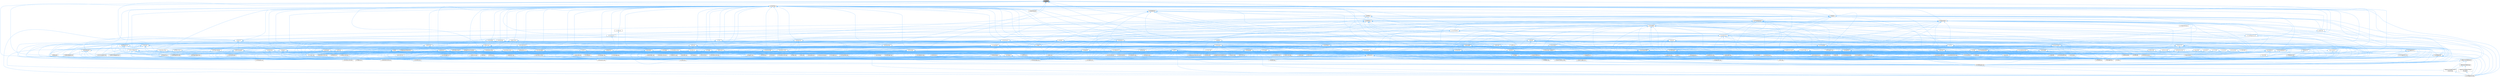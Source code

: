 digraph "src/utf8.h"
{
 // INTERACTIVE_SVG=YES
 // LATEX_PDF_SIZE
  bgcolor="transparent";
  edge [fontname=Helvetica,fontsize=10,labelfontname=Helvetica,labelfontsize=10];
  node [fontname=Helvetica,fontsize=10,shape=box,height=0.2,width=0.4];
  Node1 [label="src/utf8.h",height=0.2,width=0.4,color="gray40", fillcolor="grey60", style="filled", fontcolor="black",tooltip="Various UTF8 related helper functions."];
  Node1 -> Node2 [dir="back",color="steelblue1",style="solid"];
  Node2 [label="src/definition.cpp",height=0.2,width=0.4,color="grey40", fillcolor="white", style="filled",URL="$d3/dea/definition_8cpp.html",tooltip=" "];
  Node1 -> Node3 [dir="back",color="steelblue1",style="solid"];
  Node3 [label="src/filename.h",height=0.2,width=0.4,color="grey40", fillcolor="white", style="filled",URL="$dc/dd6/filename_8h.html",tooltip=" "];
  Node3 -> Node4 [dir="back",color="steelblue1",style="solid"];
  Node4 [label="src/code.l",height=0.2,width=0.4,color="grey40", fillcolor="white", style="filled",URL="$da/d1f/code_8l.html",tooltip=" "];
  Node3 -> Node5 [dir="back",color="steelblue1",style="solid"];
  Node5 [label="src/context.cpp",height=0.2,width=0.4,color="grey40", fillcolor="white", style="filled",URL="$db/d12/context_8cpp.html",tooltip=" "];
  Node3 -> Node6 [dir="back",color="steelblue1",style="solid"];
  Node6 [label="src/defgen.cpp",height=0.2,width=0.4,color="grey40", fillcolor="white", style="filled",URL="$d3/d17/defgen_8cpp.html",tooltip=" "];
  Node3 -> Node7 [dir="back",color="steelblue1",style="solid"];
  Node7 [label="src/dirdef.cpp",height=0.2,width=0.4,color="grey40", fillcolor="white", style="filled",URL="$d8/d52/dirdef_8cpp.html",tooltip=" "];
  Node3 -> Node8 [dir="back",color="steelblue1",style="solid"];
  Node8 [label="src/docbookgen.cpp",height=0.2,width=0.4,color="grey40", fillcolor="white", style="filled",URL="$d8/d29/docbookgen_8cpp.html",tooltip=" "];
  Node3 -> Node9 [dir="back",color="steelblue1",style="solid"];
  Node9 [label="src/docbookvisitor.cpp",height=0.2,width=0.4,color="grey40", fillcolor="white", style="filled",URL="$dc/d05/docbookvisitor_8cpp.html",tooltip=" "];
  Node3 -> Node10 [dir="back",color="steelblue1",style="solid"];
  Node10 [label="src/doxygen.cpp",height=0.2,width=0.4,color="grey40", fillcolor="white", style="filled",URL="$dc/d98/doxygen_8cpp.html",tooltip=" "];
  Node3 -> Node11 [dir="back",color="steelblue1",style="solid"];
  Node11 [label="src/filedef.cpp",height=0.2,width=0.4,color="grey40", fillcolor="white", style="filled",URL="$d6/ddc/filedef_8cpp.html",tooltip=" "];
  Node3 -> Node12 [dir="back",color="steelblue1",style="solid"];
  Node12 [label="src/index.cpp",height=0.2,width=0.4,color="grey40", fillcolor="white", style="filled",URL="$db/d14/index_8cpp.html",tooltip="This file contains functions for the various index pages."];
  Node3 -> Node13 [dir="back",color="steelblue1",style="solid"];
  Node13 [label="src/latexgen.cpp",height=0.2,width=0.4,color="grey40", fillcolor="white", style="filled",URL="$d4/d42/latexgen_8cpp.html",tooltip=" "];
  Node3 -> Node14 [dir="back",color="steelblue1",style="solid"];
  Node14 [label="src/perlmodgen.cpp",height=0.2,width=0.4,color="grey40", fillcolor="white", style="filled",URL="$de/dd0/perlmodgen_8cpp.html",tooltip=" "];
  Node3 -> Node15 [dir="back",color="steelblue1",style="solid"];
  Node15 [label="src/rtfgen.cpp",height=0.2,width=0.4,color="grey40", fillcolor="white", style="filled",URL="$d0/d9c/rtfgen_8cpp.html",tooltip=" "];
  Node3 -> Node16 [dir="back",color="steelblue1",style="solid"];
  Node16 [label="src/searchindex_js.cpp",height=0.2,width=0.4,color="grey40", fillcolor="white", style="filled",URL="$d9/d2f/searchindex__js_8cpp.html",tooltip=" "];
  Node3 -> Node17 [dir="back",color="steelblue1",style="solid"];
  Node17 [label="src/tagreader.cpp",height=0.2,width=0.4,color="grey40", fillcolor="white", style="filled",URL="$d4/d7b/tagreader_8cpp.html",tooltip=" "];
  Node3 -> Node18 [dir="back",color="steelblue1",style="solid"];
  Node18 [label="src/util.cpp",height=0.2,width=0.4,color="grey40", fillcolor="white", style="filled",URL="$df/d2d/util_8cpp.html",tooltip=" "];
  Node3 -> Node19 [dir="back",color="steelblue1",style="solid"];
  Node19 [label="src/vhdldocgen.cpp",height=0.2,width=0.4,color="grey40", fillcolor="white", style="filled",URL="$de/dea/vhdldocgen_8cpp.html",tooltip=" "];
  Node3 -> Node20 [dir="back",color="steelblue1",style="solid"];
  Node20 [label="src/xmldocvisitor.cpp",height=0.2,width=0.4,color="grey40", fillcolor="white", style="filled",URL="$dd/db6/xmldocvisitor_8cpp.html",tooltip=" "];
  Node3 -> Node21 [dir="back",color="steelblue1",style="solid"];
  Node21 [label="src/xmlgen.cpp",height=0.2,width=0.4,color="grey40", fillcolor="white", style="filled",URL="$d0/dc3/xmlgen_8cpp.html",tooltip=" "];
  Node1 -> Node22 [dir="back",color="steelblue1",style="solid"];
  Node22 [label="src/htmlgen.cpp",height=0.2,width=0.4,color="grey40", fillcolor="white", style="filled",URL="$d8/d6e/htmlgen_8cpp.html",tooltip=" "];
  Node1 -> Node12 [dir="back",color="steelblue1",style="solid"];
  Node1 -> Node13 [dir="back",color="steelblue1",style="solid"];
  Node1 -> Node23 [dir="back",color="steelblue1",style="solid"];
  Node23 [label="src/mangen.cpp",height=0.2,width=0.4,color="grey40", fillcolor="white", style="filled",URL="$d7/de7/mangen_8cpp.html",tooltip=" "];
  Node1 -> Node24 [dir="back",color="steelblue1",style="solid"];
  Node24 [label="src/markdown.cpp",height=0.2,width=0.4,color="grey40", fillcolor="white", style="filled",URL="$de/d04/markdown_8cpp.html",tooltip=" "];
  Node1 -> Node25 [dir="back",color="steelblue1",style="solid"];
  Node25 [label="src/qcstring.h",height=0.2,width=0.4,color="grey40", fillcolor="white", style="filled",URL="$d7/d5c/qcstring_8h.html",tooltip=" "];
  Node25 -> Node26 [dir="back",color="steelblue1",style="solid"];
  Node26 [label="src/arguments.h",height=0.2,width=0.4,color="grey40", fillcolor="white", style="filled",URL="$df/d9b/arguments_8h.html",tooltip=" "];
  Node26 -> Node27 [dir="back",color="steelblue1",style="solid"];
  Node27 [label="src/arguments.cpp",height=0.2,width=0.4,color="grey40", fillcolor="white", style="filled",URL="$d4/dd4/arguments_8cpp.html",tooltip=" "];
  Node26 -> Node28 [dir="back",color="steelblue1",style="solid"];
  Node28 [label="src/classdef.cpp",height=0.2,width=0.4,color="grey40", fillcolor="white", style="filled",URL="$de/d89/classdef_8cpp.html",tooltip=" "];
  Node26 -> Node29 [dir="back",color="steelblue1",style="solid"];
  Node29 [label="src/classdef.h",height=0.2,width=0.4,color="grey40", fillcolor="white", style="filled",URL="$d1/da6/classdef_8h.html",tooltip=" "];
  Node29 -> Node28 [dir="back",color="steelblue1",style="solid"];
  Node29 -> Node30 [dir="back",color="steelblue1",style="solid"];
  Node30 [label="src/classlist.h",height=0.2,width=0.4,color="grey40", fillcolor="white", style="filled",URL="$d2/df8/classlist_8h.html",tooltip=" "];
  Node30 -> Node28 [dir="back",color="steelblue1",style="solid"];
  Node30 -> Node31 [dir="back",color="steelblue1",style="solid"];
  Node31 [label="src/classlist.cpp",height=0.2,width=0.4,color="grey40", fillcolor="white", style="filled",URL="$d6/d10/classlist_8cpp.html",tooltip=" "];
  Node30 -> Node4 [dir="back",color="steelblue1",style="solid"];
  Node30 -> Node5 [dir="back",color="steelblue1",style="solid"];
  Node30 -> Node6 [dir="back",color="steelblue1",style="solid"];
  Node30 -> Node32 [dir="back",color="steelblue1",style="solid"];
  Node32 [label="src/diagram.cpp",height=0.2,width=0.4,color="grey40", fillcolor="white", style="filled",URL="$da/d0d/diagram_8cpp.html",tooltip=" "];
  Node30 -> Node8 [dir="back",color="steelblue1",style="solid"];
  Node30 -> Node33 [dir="back",color="steelblue1",style="solid"];
  Node33 [label="src/docparser.cpp",height=0.2,width=0.4,color="grey40", fillcolor="white", style="filled",URL="$da/d17/docparser_8cpp.html",tooltip=" "];
  Node30 -> Node34 [dir="back",color="steelblue1",style="solid"];
  Node34 [label="src/dotgfxhierarchytable.cpp",height=0.2,width=0.4,color="grey40", fillcolor="white", style="filled",URL="$d4/d09/dotgfxhierarchytable_8cpp.html",tooltip=" "];
  Node30 -> Node35 [dir="back",color="steelblue1",style="solid"];
  Node35 [label="src/dotgroupcollaboration.cpp",height=0.2,width=0.4,color="grey40", fillcolor="white", style="filled",URL="$d1/d86/dotgroupcollaboration_8cpp.html",tooltip=" "];
  Node30 -> Node10 [dir="back",color="steelblue1",style="solid"];
  Node30 -> Node11 [dir="back",color="steelblue1",style="solid"];
  Node30 -> Node36 [dir="back",color="steelblue1",style="solid"];
  Node36 [label="src/fortrancode.l",height=0.2,width=0.4,color="grey40", fillcolor="white", style="filled",URL="$d9/d5b/fortrancode_8l.html",tooltip=" "];
  Node30 -> Node37 [dir="back",color="steelblue1",style="solid"];
  Node37 [label="src/groupdef.cpp",height=0.2,width=0.4,color="grey40", fillcolor="white", style="filled",URL="$d6/d42/groupdef_8cpp.html",tooltip=" "];
  Node30 -> Node12 [dir="back",color="steelblue1",style="solid"];
  Node30 -> Node13 [dir="back",color="steelblue1",style="solid"];
  Node30 -> Node38 [dir="back",color="steelblue1",style="solid"];
  Node38 [label="src/namespacedef.cpp",height=0.2,width=0.4,color="grey40", fillcolor="white", style="filled",URL="$d7/d1c/namespacedef_8cpp.html",tooltip=" "];
  Node30 -> Node14 [dir="back",color="steelblue1",style="solid"];
  Node30 -> Node39 [dir="back",color="steelblue1",style="solid"];
  Node39 [label="src/pycode.l",height=0.2,width=0.4,color="grey40", fillcolor="white", style="filled",URL="$d3/ded/pycode_8l.html",tooltip=" "];
  Node30 -> Node15 [dir="back",color="steelblue1",style="solid"];
  Node30 -> Node16 [dir="back",color="steelblue1",style="solid"];
  Node30 -> Node18 [dir="back",color="steelblue1",style="solid"];
  Node30 -> Node19 [dir="back",color="steelblue1",style="solid"];
  Node30 -> Node21 [dir="back",color="steelblue1",style="solid"];
  Node29 -> Node40 [dir="back",color="steelblue1",style="solid"];
  Node40 [label="src/context.h",height=0.2,width=0.4,color="grey40", fillcolor="white", style="filled",URL="$dc/d1e/context_8h.html",tooltip=" "];
  Node40 -> Node5 [dir="back",color="steelblue1",style="solid"];
  Node40 -> Node10 [dir="back",color="steelblue1",style="solid"];
  Node29 -> Node32 [dir="back",color="steelblue1",style="solid"];
  Node29 -> Node8 [dir="back",color="steelblue1",style="solid"];
  Node29 -> Node41 [dir="back",color="steelblue1",style="solid"];
  Node41 [label="src/docsets.cpp",height=0.2,width=0.4,color="grey40", fillcolor="white", style="filled",URL="$d7/d8f/docsets_8cpp.html",tooltip=" "];
  Node29 -> Node42 [dir="back",color="steelblue1",style="solid"];
  Node42 [label="src/dotclassgraph.h",height=0.2,width=0.4,color="grey40", fillcolor="white", style="filled",URL="$d5/d04/dotclassgraph_8h.html",tooltip=" "];
  Node42 -> Node28 [dir="back",color="steelblue1",style="solid"];
  Node42 -> Node5 [dir="back",color="steelblue1",style="solid"];
  Node42 -> Node6 [dir="back",color="steelblue1",style="solid"];
  Node42 -> Node8 [dir="back",color="steelblue1",style="solid"];
  Node42 -> Node43 [dir="back",color="steelblue1",style="solid"];
  Node43 [label="src/dotclassgraph.cpp",height=0.2,width=0.4,color="grey40", fillcolor="white", style="filled",URL="$d4/dcd/dotclassgraph_8cpp.html",tooltip=" "];
  Node42 -> Node22 [dir="back",color="steelblue1",style="solid"];
  Node42 -> Node13 [dir="back",color="steelblue1",style="solid"];
  Node42 -> Node15 [dir="back",color="steelblue1",style="solid"];
  Node42 -> Node21 [dir="back",color="steelblue1",style="solid"];
  Node29 -> Node44 [dir="back",color="steelblue1",style="solid"];
  Node44 [label="src/dotgfxhierarchytable.h",height=0.2,width=0.4,color="grey40", fillcolor="white", style="filled",URL="$d2/de7/dotgfxhierarchytable_8h.html",tooltip=" "];
  Node44 -> Node5 [dir="back",color="steelblue1",style="solid"];
  Node44 -> Node40 [dir="back",color="steelblue1",style="solid"];
  Node44 -> Node34 [dir="back",color="steelblue1",style="solid"];
  Node44 -> Node22 [dir="back",color="steelblue1",style="solid"];
  Node44 -> Node12 [dir="back",color="steelblue1",style="solid"];
  Node29 -> Node45 [dir="back",color="steelblue1",style="solid"];
  Node45 [label="src/dotnode.cpp",height=0.2,width=0.4,color="grey40", fillcolor="white", style="filled",URL="$df/d58/dotnode_8cpp.html",tooltip=" "];
  Node29 -> Node11 [dir="back",color="steelblue1",style="solid"];
  Node29 -> Node46 [dir="back",color="steelblue1",style="solid"];
  Node46 [label="src/ftvhelp.cpp",height=0.2,width=0.4,color="grey40", fillcolor="white", style="filled",URL="$db/d41/ftvhelp_8cpp.html",tooltip=" "];
  Node29 -> Node37 [dir="back",color="steelblue1",style="solid"];
  Node29 -> Node47 [dir="back",color="steelblue1",style="solid"];
  Node47 [label="src/memberdef.h",height=0.2,width=0.4,color="grey40", fillcolor="white", style="filled",URL="$d4/d46/memberdef_8h.html",tooltip=" "];
  Node47 -> Node8 [dir="back",color="steelblue1",style="solid"];
  Node47 -> Node41 [dir="back",color="steelblue1",style="solid"];
  Node47 -> Node48 [dir="back",color="steelblue1",style="solid"];
  Node48 [label="src/dotcallgraph.h",height=0.2,width=0.4,color="grey40", fillcolor="white", style="filled",URL="$dc/dcf/dotcallgraph_8h.html",tooltip=" "];
  Node48 -> Node5 [dir="back",color="steelblue1",style="solid"];
  Node48 -> Node8 [dir="back",color="steelblue1",style="solid"];
  Node48 -> Node49 [dir="back",color="steelblue1",style="solid"];
  Node49 [label="src/dotcallgraph.cpp",height=0.2,width=0.4,color="grey40", fillcolor="white", style="filled",URL="$d4/dd5/dotcallgraph_8cpp.html",tooltip=" "];
  Node48 -> Node22 [dir="back",color="steelblue1",style="solid"];
  Node48 -> Node13 [dir="back",color="steelblue1",style="solid"];
  Node48 -> Node50 [dir="back",color="steelblue1",style="solid"];
  Node50 [label="src/memberdef.cpp",height=0.2,width=0.4,color="grey40", fillcolor="white", style="filled",URL="$d0/d72/memberdef_8cpp.html",tooltip=" "];
  Node48 -> Node15 [dir="back",color="steelblue1",style="solid"];
  Node47 -> Node11 [dir="back",color="steelblue1",style="solid"];
  Node47 -> Node51 [dir="back",color="steelblue1",style="solid"];
  Node51 [label="src/htmldocvisitor.cpp",height=0.2,width=0.4,color="grey40", fillcolor="white", style="filled",URL="$da/db0/htmldocvisitor_8cpp.html",tooltip=" "];
  Node47 -> Node52 [dir="back",color="steelblue1",style="solid"];
  Node52 [label="src/htmlhelp.cpp",height=0.2,width=0.4,color="grey40", fillcolor="white", style="filled",URL="$d3/d4b/htmlhelp_8cpp.html",tooltip=" "];
  Node47 -> Node50 [dir="back",color="steelblue1",style="solid"];
  Node47 -> Node53 [dir="back",color="steelblue1",style="solid"];
  Node53 [label="src/memberlist.h",height=0.2,width=0.4,color="grey40", fillcolor="white", style="filled",URL="$dd/d78/memberlist_8h.html",tooltip=" "];
  Node53 -> Node28 [dir="back",color="steelblue1",style="solid"];
  Node53 -> Node40 [dir="back",color="steelblue1",style="solid"];
  Node53 -> Node6 [dir="back",color="steelblue1",style="solid"];
  Node53 -> Node2 [dir="back",color="steelblue1",style="solid"];
  Node53 -> Node8 [dir="back",color="steelblue1",style="solid"];
  Node53 -> Node49 [dir="back",color="steelblue1",style="solid"];
  Node53 -> Node45 [dir="back",color="steelblue1",style="solid"];
  Node53 -> Node10 [dir="back",color="steelblue1",style="solid"];
  Node53 -> Node54 [dir="back",color="steelblue1",style="solid"];
  Node54 [label="src/doxygen.h",height=0.2,width=0.4,color="grey40", fillcolor="white", style="filled",URL="$d1/da1/doxygen_8h.html",tooltip=" "];
  Node54 -> Node28 [dir="back",color="steelblue1",style="solid"];
  Node54 -> Node31 [dir="back",color="steelblue1",style="solid"];
  Node54 -> Node4 [dir="back",color="steelblue1",style="solid"];
  Node54 -> Node55 [dir="back",color="steelblue1",style="solid"];
  Node55 [label="src/commentcnv.l",height=0.2,width=0.4,color="grey40", fillcolor="white", style="filled",URL="$d0/d47/commentcnv_8l.html",tooltip=" "];
  Node54 -> Node56 [dir="back",color="steelblue1",style="solid"];
  Node56 [label="src/commentscan.l",height=0.2,width=0.4,color="grey40", fillcolor="white", style="filled",URL="$d7/d5f/commentscan_8l.html",tooltip=" "];
  Node54 -> Node57 [dir="back",color="steelblue1",style="solid"];
  Node57 [label="src/conceptdef.cpp",height=0.2,width=0.4,color="grey40", fillcolor="white", style="filled",URL="$d8/d0a/conceptdef_8cpp.html",tooltip=" "];
  Node54 -> Node5 [dir="back",color="steelblue1",style="solid"];
  Node54 -> Node6 [dir="back",color="steelblue1",style="solid"];
  Node54 -> Node2 [dir="back",color="steelblue1",style="solid"];
  Node54 -> Node32 [dir="back",color="steelblue1",style="solid"];
  Node54 -> Node7 [dir="back",color="steelblue1",style="solid"];
  Node54 -> Node8 [dir="back",color="steelblue1",style="solid"];
  Node54 -> Node9 [dir="back",color="steelblue1",style="solid"];
  Node54 -> Node58 [dir="back",color="steelblue1",style="solid"];
  Node58 [label="src/docgroup.cpp",height=0.2,width=0.4,color="grey40", fillcolor="white", style="filled",URL="$d3/d36/docgroup_8cpp.html",tooltip=" "];
  Node54 -> Node59 [dir="back",color="steelblue1",style="solid"];
  Node59 [label="src/docnode.cpp",height=0.2,width=0.4,color="grey40", fillcolor="white", style="filled",URL="$d0/d2b/docnode_8cpp.html",tooltip=" "];
  Node54 -> Node33 [dir="back",color="steelblue1",style="solid"];
  Node54 -> Node41 [dir="back",color="steelblue1",style="solid"];
  Node54 -> Node60 [dir="back",color="steelblue1",style="solid"];
  Node60 [label="src/doctokenizer.l",height=0.2,width=0.4,color="grey40", fillcolor="white", style="filled",URL="$d1/d39/doctokenizer_8l.html",tooltip=" "];
  Node54 -> Node61 [dir="back",color="steelblue1",style="solid"];
  Node61 [label="src/docvisitor.cpp",height=0.2,width=0.4,color="grey40", fillcolor="white", style="filled",URL="$da/d39/docvisitor_8cpp.html",tooltip=" "];
  Node54 -> Node62 [dir="back",color="steelblue1",style="solid"];
  Node62 [label="src/dot.cpp",height=0.2,width=0.4,color="grey40", fillcolor="white", style="filled",URL="$de/daa/dot_8cpp.html",tooltip=" "];
  Node54 -> Node63 [dir="back",color="steelblue1",style="solid"];
  Node63 [label="src/dot.h",height=0.2,width=0.4,color="grey40", fillcolor="white", style="filled",URL="$d6/d4a/dot_8h.html",tooltip=" "];
  Node63 -> Node28 [dir="back",color="steelblue1",style="solid"];
  Node63 -> Node5 [dir="back",color="steelblue1",style="solid"];
  Node63 -> Node6 [dir="back",color="steelblue1",style="solid"];
  Node63 -> Node7 [dir="back",color="steelblue1",style="solid"];
  Node63 -> Node8 [dir="back",color="steelblue1",style="solid"];
  Node63 -> Node9 [dir="back",color="steelblue1",style="solid"];
  Node63 -> Node62 [dir="back",color="steelblue1",style="solid"];
  Node63 -> Node64 [dir="back",color="steelblue1",style="solid"];
  Node64 [label="src/dotfilepatcher.cpp",height=0.2,width=0.4,color="grey40", fillcolor="white", style="filled",URL="$d9/d92/dotfilepatcher_8cpp.html",tooltip=" "];
  Node63 -> Node65 [dir="back",color="steelblue1",style="solid"];
  Node65 [label="src/dotgraph.cpp",height=0.2,width=0.4,color="grey40", fillcolor="white", style="filled",URL="$de/d45/dotgraph_8cpp.html",tooltip=" "];
  Node63 -> Node66 [dir="back",color="steelblue1",style="solid"];
  Node66 [label="src/dotlegendgraph.cpp",height=0.2,width=0.4,color="grey40", fillcolor="white", style="filled",URL="$d4/d33/dotlegendgraph_8cpp.html",tooltip=" "];
  Node63 -> Node67 [dir="back",color="steelblue1",style="solid"];
  Node67 [label="src/dotrunner.cpp",height=0.2,width=0.4,color="grey40", fillcolor="white", style="filled",URL="$d1/dfe/dotrunner_8cpp.html",tooltip=" "];
  Node63 -> Node10 [dir="back",color="steelblue1",style="solid"];
  Node63 -> Node11 [dir="back",color="steelblue1",style="solid"];
  Node63 -> Node37 [dir="back",color="steelblue1",style="solid"];
  Node63 -> Node51 [dir="back",color="steelblue1",style="solid"];
  Node63 -> Node22 [dir="back",color="steelblue1",style="solid"];
  Node63 -> Node12 [dir="back",color="steelblue1",style="solid"];
  Node63 -> Node68 [dir="back",color="steelblue1",style="solid"];
  Node68 [label="src/latexdocvisitor.cpp",height=0.2,width=0.4,color="grey40", fillcolor="white", style="filled",URL="$d1/d4e/latexdocvisitor_8cpp.html",tooltip=" "];
  Node63 -> Node13 [dir="back",color="steelblue1",style="solid"];
  Node63 -> Node69 [dir="back",color="steelblue1",style="solid"];
  Node69 [label="src/mandocvisitor.cpp",height=0.2,width=0.4,color="grey40", fillcolor="white", style="filled",URL="$d8/dde/mandocvisitor_8cpp.html",tooltip=" "];
  Node63 -> Node50 [dir="back",color="steelblue1",style="solid"];
  Node63 -> Node70 [dir="back",color="steelblue1",style="solid"];
  Node70 [label="src/rtfdocvisitor.cpp",height=0.2,width=0.4,color="grey40", fillcolor="white", style="filled",URL="$de/d9a/rtfdocvisitor_8cpp.html",tooltip=" "];
  Node63 -> Node15 [dir="back",color="steelblue1",style="solid"];
  Node63 -> Node20 [dir="back",color="steelblue1",style="solid"];
  Node63 -> Node21 [dir="back",color="steelblue1",style="solid"];
  Node54 -> Node71 [dir="back",color="steelblue1",style="solid"];
  Node71 [label="src/dotdirdeps.cpp",height=0.2,width=0.4,color="grey40", fillcolor="white", style="filled",URL="$da/d45/dotdirdeps_8cpp.html",tooltip=" "];
  Node54 -> Node64 [dir="back",color="steelblue1",style="solid"];
  Node54 -> Node34 [dir="back",color="steelblue1",style="solid"];
  Node54 -> Node65 [dir="back",color="steelblue1",style="solid"];
  Node54 -> Node35 [dir="back",color="steelblue1",style="solid"];
  Node54 -> Node66 [dir="back",color="steelblue1",style="solid"];
  Node54 -> Node45 [dir="back",color="steelblue1",style="solid"];
  Node54 -> Node67 [dir="back",color="steelblue1",style="solid"];
  Node54 -> Node10 [dir="back",color="steelblue1",style="solid"];
  Node54 -> Node72 [dir="back",color="steelblue1",style="solid"];
  Node72 [label="src/eclipsehelp.cpp",height=0.2,width=0.4,color="grey40", fillcolor="white", style="filled",URL="$d8/d56/eclipsehelp_8cpp.html",tooltip=" "];
  Node54 -> Node73 [dir="back",color="steelblue1",style="solid"];
  Node73 [label="src/entry.cpp",height=0.2,width=0.4,color="grey40", fillcolor="white", style="filled",URL="$d2/dd2/entry_8cpp.html",tooltip=" "];
  Node54 -> Node11 [dir="back",color="steelblue1",style="solid"];
  Node54 -> Node74 [dir="back",color="steelblue1",style="solid"];
  Node74 [label="src/formula.cpp",height=0.2,width=0.4,color="grey40", fillcolor="white", style="filled",URL="$d7/d5b/formula_8cpp.html",tooltip=" "];
  Node54 -> Node36 [dir="back",color="steelblue1",style="solid"];
  Node54 -> Node75 [dir="back",color="steelblue1",style="solid"];
  Node75 [label="src/fortranscanner.l",height=0.2,width=0.4,color="grey40", fillcolor="white", style="filled",URL="$dd/d00/fortranscanner_8l.html",tooltip=" "];
  Node54 -> Node46 [dir="back",color="steelblue1",style="solid"];
  Node54 -> Node37 [dir="back",color="steelblue1",style="solid"];
  Node54 -> Node51 [dir="back",color="steelblue1",style="solid"];
  Node54 -> Node22 [dir="back",color="steelblue1",style="solid"];
  Node54 -> Node52 [dir="back",color="steelblue1",style="solid"];
  Node54 -> Node12 [dir="back",color="steelblue1",style="solid"];
  Node54 -> Node68 [dir="back",color="steelblue1",style="solid"];
  Node54 -> Node13 [dir="back",color="steelblue1",style="solid"];
  Node54 -> Node76 [dir="back",color="steelblue1",style="solid"];
  Node76 [label="src/layout.cpp",height=0.2,width=0.4,color="grey40", fillcolor="white", style="filled",URL="$db/d16/layout_8cpp.html",tooltip=" "];
  Node54 -> Node77 [dir="back",color="steelblue1",style="solid"];
  Node77 [label="src/lexcode.l",height=0.2,width=0.4,color="grey40", fillcolor="white", style="filled",URL="$d0/d7e/lexcode_8l.html",tooltip=" "];
  Node54 -> Node78 [dir="back",color="steelblue1",style="solid"];
  Node78 [label="src/main.cpp",height=0.2,width=0.4,color="grey40", fillcolor="white", style="filled",URL="$df/d0a/main_8cpp.html",tooltip="main entry point for doxygen"];
  Node54 -> Node69 [dir="back",color="steelblue1",style="solid"];
  Node54 -> Node23 [dir="back",color="steelblue1",style="solid"];
  Node54 -> Node24 [dir="back",color="steelblue1",style="solid"];
  Node54 -> Node50 [dir="back",color="steelblue1",style="solid"];
  Node54 -> Node79 [dir="back",color="steelblue1",style="solid"];
  Node79 [label="src/membergroup.cpp",height=0.2,width=0.4,color="grey40", fillcolor="white", style="filled",URL="$d6/d18/membergroup_8cpp.html",tooltip=" "];
  Node54 -> Node80 [dir="back",color="steelblue1",style="solid"];
  Node80 [label="src/memberlist.cpp",height=0.2,width=0.4,color="grey40", fillcolor="white", style="filled",URL="$d0/d14/memberlist_8cpp.html",tooltip=" "];
  Node54 -> Node81 [dir="back",color="steelblue1",style="solid"];
  Node81 [label="src/message.cpp",height=0.2,width=0.4,color="grey40", fillcolor="white", style="filled",URL="$d8/d6a/message_8cpp.html",tooltip=" "];
  Node54 -> Node82 [dir="back",color="steelblue1",style="solid"];
  Node82 [label="src/msc.cpp",height=0.2,width=0.4,color="grey40", fillcolor="white", style="filled",URL="$db/d33/msc_8cpp.html",tooltip=" "];
  Node54 -> Node38 [dir="back",color="steelblue1",style="solid"];
  Node54 -> Node83 [dir="back",color="steelblue1",style="solid"];
  Node83 [label="src/outputgen.cpp",height=0.2,width=0.4,color="grey40", fillcolor="white", style="filled",URL="$d0/d17/outputgen_8cpp.html",tooltip=" "];
  Node54 -> Node84 [dir="back",color="steelblue1",style="solid"];
  Node84 [label="src/outputlist.cpp",height=0.2,width=0.4,color="grey40", fillcolor="white", style="filled",URL="$db/dd8/outputlist_8cpp.html",tooltip=" "];
  Node54 -> Node85 [dir="back",color="steelblue1",style="solid"];
  Node85 [label="src/outputlist.h",height=0.2,width=0.4,color="grey40", fillcolor="white", style="filled",URL="$d2/db9/outputlist_8h.html",tooltip=" "];
  Node85 -> Node28 [dir="back",color="steelblue1",style="solid"];
  Node85 -> Node31 [dir="back",color="steelblue1",style="solid"];
  Node85 -> Node4 [dir="back",color="steelblue1",style="solid"];
  Node85 -> Node57 [dir="back",color="steelblue1",style="solid"];
  Node85 -> Node2 [dir="back",color="steelblue1",style="solid"];
  Node85 -> Node7 [dir="back",color="steelblue1",style="solid"];
  Node85 -> Node10 [dir="back",color="steelblue1",style="solid"];
  Node85 -> Node11 [dir="back",color="steelblue1",style="solid"];
  Node85 -> Node36 [dir="back",color="steelblue1",style="solid"];
  Node85 -> Node37 [dir="back",color="steelblue1",style="solid"];
  Node85 -> Node12 [dir="back",color="steelblue1",style="solid"];
  Node85 -> Node50 [dir="back",color="steelblue1",style="solid"];
  Node85 -> Node79 [dir="back",color="steelblue1",style="solid"];
  Node85 -> Node80 [dir="back",color="steelblue1",style="solid"];
  Node85 -> Node38 [dir="back",color="steelblue1",style="solid"];
  Node85 -> Node84 [dir="back",color="steelblue1",style="solid"];
  Node85 -> Node86 [dir="back",color="steelblue1",style="solid"];
  Node86 [label="src/pagedef.cpp",height=0.2,width=0.4,color="grey40", fillcolor="white", style="filled",URL="$d9/db4/pagedef_8cpp.html",tooltip=" "];
  Node85 -> Node39 [dir="back",color="steelblue1",style="solid"];
  Node85 -> Node87 [dir="back",color="steelblue1",style="solid"];
  Node87 [label="src/sqlcode.l",height=0.2,width=0.4,color="grey40", fillcolor="white", style="filled",URL="$d2/dda/sqlcode_8l.html",tooltip=" "];
  Node85 -> Node18 [dir="back",color="steelblue1",style="solid"];
  Node85 -> Node88 [dir="back",color="steelblue1",style="solid"];
  Node88 [label="src/vhdlcode.l",height=0.2,width=0.4,color="grey40", fillcolor="white", style="filled",URL="$d5/d6a/vhdlcode_8l.html",tooltip=" "];
  Node85 -> Node19 [dir="back",color="steelblue1",style="solid"];
  Node85 -> Node89 [dir="back",color="steelblue1",style="solid"];
  Node89 [label="src/vhdljjparser.cpp",height=0.2,width=0.4,color="grey40", fillcolor="white", style="filled",URL="$d1/d86/vhdljjparser_8cpp.html",tooltip=" "];
  Node85 -> Node90 [dir="back",color="steelblue1",style="solid"];
  Node90 [label="src/xmlcode.l",height=0.2,width=0.4,color="grey40", fillcolor="white", style="filled",URL="$dc/dc1/xmlcode_8l.html",tooltip=" "];
  Node54 -> Node86 [dir="back",color="steelblue1",style="solid"];
  Node54 -> Node14 [dir="back",color="steelblue1",style="solid"];
  Node54 -> Node91 [dir="back",color="steelblue1",style="solid"];
  Node91 [label="src/plantuml.cpp",height=0.2,width=0.4,color="grey40", fillcolor="white", style="filled",URL="$d7/d5b/plantuml_8cpp.html",tooltip=" "];
  Node54 -> Node92 [dir="back",color="steelblue1",style="solid"];
  Node92 [label="src/pre.l",height=0.2,width=0.4,color="grey40", fillcolor="white", style="filled",URL="$d0/da7/pre_8l.html",tooltip=" "];
  Node54 -> Node39 [dir="back",color="steelblue1",style="solid"];
  Node54 -> Node93 [dir="back",color="steelblue1",style="solid"];
  Node93 [label="src/pyscanner.l",height=0.2,width=0.4,color="grey40", fillcolor="white", style="filled",URL="$de/d2b/pyscanner_8l.html",tooltip=" "];
  Node54 -> Node94 [dir="back",color="steelblue1",style="solid"];
  Node94 [label="src/qhp.cpp",height=0.2,width=0.4,color="grey40", fillcolor="white", style="filled",URL="$d9/d45/qhp_8cpp.html",tooltip=" "];
  Node54 -> Node70 [dir="back",color="steelblue1",style="solid"];
  Node54 -> Node15 [dir="back",color="steelblue1",style="solid"];
  Node54 -> Node95 [dir="back",color="steelblue1",style="solid"];
  Node95 [label="src/scanner.l",height=0.2,width=0.4,color="grey40", fillcolor="white", style="filled",URL="$da/d11/scanner_8l.html",tooltip=" "];
  Node54 -> Node96 [dir="back",color="steelblue1",style="solid"];
  Node96 [label="src/searchindex.cpp",height=0.2,width=0.4,color="grey40", fillcolor="white", style="filled",URL="$d7/d79/searchindex_8cpp.html",tooltip=" "];
  Node54 -> Node16 [dir="back",color="steelblue1",style="solid"];
  Node54 -> Node87 [dir="back",color="steelblue1",style="solid"];
  Node54 -> Node97 [dir="back",color="steelblue1",style="solid"];
  Node97 [label="src/symbolresolver.cpp",height=0.2,width=0.4,color="grey40", fillcolor="white", style="filled",URL="$d2/d99/symbolresolver_8cpp.html",tooltip=" "];
  Node54 -> Node17 [dir="back",color="steelblue1",style="solid"];
  Node54 -> Node98 [dir="back",color="steelblue1",style="solid"];
  Node98 [label="src/tooltip.cpp",height=0.2,width=0.4,color="grey40", fillcolor="white", style="filled",URL="$d7/d56/tooltip_8cpp.html",tooltip=" "];
  Node54 -> Node18 [dir="back",color="steelblue1",style="solid"];
  Node54 -> Node88 [dir="back",color="steelblue1",style="solid"];
  Node54 -> Node19 [dir="back",color="steelblue1",style="solid"];
  Node54 -> Node89 [dir="back",color="steelblue1",style="solid"];
  Node54 -> Node90 [dir="back",color="steelblue1",style="solid"];
  Node54 -> Node20 [dir="back",color="steelblue1",style="solid"];
  Node54 -> Node21 [dir="back",color="steelblue1",style="solid"];
  Node53 -> Node11 [dir="back",color="steelblue1",style="solid"];
  Node53 -> Node99 [dir="back",color="steelblue1",style="solid"];
  Node99 [label="src/filedef.h",height=0.2,width=0.4,color="grey40", fillcolor="white", style="filled",URL="$d4/d3a/filedef_8h.html",tooltip=" "];
  Node99 -> Node28 [dir="back",color="steelblue1",style="solid"];
  Node99 -> Node4 [dir="back",color="steelblue1",style="solid"];
  Node99 -> Node100 [dir="back",color="steelblue1",style="solid"];
  Node100 [label="src/conceptdef.h",height=0.2,width=0.4,color="grey40", fillcolor="white", style="filled",URL="$da/df1/conceptdef_8h.html",tooltip=" "];
  Node100 -> Node57 [dir="back",color="steelblue1",style="solid"];
  Node100 -> Node10 [dir="back",color="steelblue1",style="solid"];
  Node100 -> Node11 [dir="back",color="steelblue1",style="solid"];
  Node100 -> Node38 [dir="back",color="steelblue1",style="solid"];
  Node100 -> Node101 [dir="back",color="steelblue1",style="solid"];
  Node101 [label="src/util.h",height=0.2,width=0.4,color="grey40", fillcolor="white", style="filled",URL="$d8/d3c/util_8h.html",tooltip="A bunch of utility functions."];
  Node101 -> Node102 [dir="back",color="steelblue1",style="solid"];
  Node102 [label="src/cite.cpp",height=0.2,width=0.4,color="grey40", fillcolor="white", style="filled",URL="$d5/d0b/cite_8cpp.html",tooltip=" "];
  Node101 -> Node28 [dir="back",color="steelblue1",style="solid"];
  Node101 -> Node31 [dir="back",color="steelblue1",style="solid"];
  Node101 -> Node4 [dir="back",color="steelblue1",style="solid"];
  Node101 -> Node55 [dir="back",color="steelblue1",style="solid"];
  Node101 -> Node56 [dir="back",color="steelblue1",style="solid"];
  Node101 -> Node57 [dir="back",color="steelblue1",style="solid"];
  Node101 -> Node5 [dir="back",color="steelblue1",style="solid"];
  Node101 -> Node103 [dir="back",color="steelblue1",style="solid"];
  Node103 [label="src/declinfo.l",height=0.2,width=0.4,color="grey40", fillcolor="white", style="filled",URL="$d8/d0f/declinfo_8l.html",tooltip=" "];
  Node101 -> Node104 [dir="back",color="steelblue1",style="solid"];
  Node104 [label="src/defargs.l",height=0.2,width=0.4,color="grey40", fillcolor="white", style="filled",URL="$de/df3/defargs_8l.html",tooltip=" "];
  Node101 -> Node6 [dir="back",color="steelblue1",style="solid"];
  Node101 -> Node2 [dir="back",color="steelblue1",style="solid"];
  Node101 -> Node105 [dir="back",color="steelblue1",style="solid"];
  Node105 [label="src/dia.cpp",height=0.2,width=0.4,color="grey40", fillcolor="white", style="filled",URL="$d1/df5/dia_8cpp.html",tooltip=" "];
  Node101 -> Node32 [dir="back",color="steelblue1",style="solid"];
  Node101 -> Node7 [dir="back",color="steelblue1",style="solid"];
  Node101 -> Node8 [dir="back",color="steelblue1",style="solid"];
  Node101 -> Node9 [dir="back",color="steelblue1",style="solid"];
  Node101 -> Node58 [dir="back",color="steelblue1",style="solid"];
  Node101 -> Node59 [dir="back",color="steelblue1",style="solid"];
  Node101 -> Node33 [dir="back",color="steelblue1",style="solid"];
  Node101 -> Node41 [dir="back",color="steelblue1",style="solid"];
  Node101 -> Node61 [dir="back",color="steelblue1",style="solid"];
  Node101 -> Node62 [dir="back",color="steelblue1",style="solid"];
  Node101 -> Node49 [dir="back",color="steelblue1",style="solid"];
  Node101 -> Node43 [dir="back",color="steelblue1",style="solid"];
  Node101 -> Node71 [dir="back",color="steelblue1",style="solid"];
  Node101 -> Node64 [dir="back",color="steelblue1",style="solid"];
  Node101 -> Node34 [dir="back",color="steelblue1",style="solid"];
  Node101 -> Node65 [dir="back",color="steelblue1",style="solid"];
  Node101 -> Node35 [dir="back",color="steelblue1",style="solid"];
  Node101 -> Node106 [dir="back",color="steelblue1",style="solid"];
  Node106 [label="src/dotincldepgraph.cpp",height=0.2,width=0.4,color="grey40", fillcolor="white", style="filled",URL="$da/d57/dotincldepgraph_8cpp.html",tooltip=" "];
  Node101 -> Node66 [dir="back",color="steelblue1",style="solid"];
  Node101 -> Node45 [dir="back",color="steelblue1",style="solid"];
  Node101 -> Node67 [dir="back",color="steelblue1",style="solid"];
  Node101 -> Node10 [dir="back",color="steelblue1",style="solid"];
  Node101 -> Node72 [dir="back",color="steelblue1",style="solid"];
  Node101 -> Node107 [dir="back",color="steelblue1",style="solid"];
  Node107 [label="src/emoji.cpp",height=0.2,width=0.4,color="grey40", fillcolor="white", style="filled",URL="$d2/d38/emoji_8cpp.html",tooltip=" "];
  Node101 -> Node73 [dir="back",color="steelblue1",style="solid"];
  Node101 -> Node11 [dir="back",color="steelblue1",style="solid"];
  Node101 -> Node3 [dir="back",color="steelblue1",style="solid"];
  Node101 -> Node74 [dir="back",color="steelblue1",style="solid"];
  Node101 -> Node36 [dir="back",color="steelblue1",style="solid"];
  Node101 -> Node75 [dir="back",color="steelblue1",style="solid"];
  Node101 -> Node46 [dir="back",color="steelblue1",style="solid"];
  Node101 -> Node37 [dir="back",color="steelblue1",style="solid"];
  Node101 -> Node108 [dir="back",color="steelblue1",style="solid"];
  Node108 [label="src/htags.cpp",height=0.2,width=0.4,color="grey40", fillcolor="white", style="filled",URL="$d9/db7/htags_8cpp.html",tooltip=" "];
  Node101 -> Node51 [dir="back",color="steelblue1",style="solid"];
  Node101 -> Node22 [dir="back",color="steelblue1",style="solid"];
  Node101 -> Node52 [dir="back",color="steelblue1",style="solid"];
  Node101 -> Node12 [dir="back",color="steelblue1",style="solid"];
  Node101 -> Node109 [dir="back",color="steelblue1",style="solid"];
  Node109 [label="src/language.cpp",height=0.2,width=0.4,color="grey40", fillcolor="white", style="filled",URL="$d2/d48/language_8cpp.html",tooltip=" "];
  Node101 -> Node68 [dir="back",color="steelblue1",style="solid"];
  Node101 -> Node13 [dir="back",color="steelblue1",style="solid"];
  Node101 -> Node76 [dir="back",color="steelblue1",style="solid"];
  Node101 -> Node110 [dir="back",color="steelblue1",style="solid"];
  Node110 [label="src/lexscanner.l",height=0.2,width=0.4,color="grey40", fillcolor="white", style="filled",URL="$d4/d7d/lexscanner_8l.html",tooltip=" "];
  Node101 -> Node69 [dir="back",color="steelblue1",style="solid"];
  Node101 -> Node23 [dir="back",color="steelblue1",style="solid"];
  Node101 -> Node24 [dir="back",color="steelblue1",style="solid"];
  Node101 -> Node50 [dir="back",color="steelblue1",style="solid"];
  Node101 -> Node79 [dir="back",color="steelblue1",style="solid"];
  Node101 -> Node80 [dir="back",color="steelblue1",style="solid"];
  Node101 -> Node82 [dir="back",color="steelblue1",style="solid"];
  Node101 -> Node38 [dir="back",color="steelblue1",style="solid"];
  Node101 -> Node86 [dir="back",color="steelblue1",style="solid"];
  Node101 -> Node14 [dir="back",color="steelblue1",style="solid"];
  Node101 -> Node91 [dir="back",color="steelblue1",style="solid"];
  Node101 -> Node111 [dir="back",color="steelblue1",style="solid"];
  Node111 [label="src/portable.cpp",height=0.2,width=0.4,color="grey40", fillcolor="white", style="filled",URL="$d0/d1c/portable_8cpp.html",tooltip=" "];
  Node101 -> Node92 [dir="back",color="steelblue1",style="solid"];
  Node101 -> Node39 [dir="back",color="steelblue1",style="solid"];
  Node101 -> Node93 [dir="back",color="steelblue1",style="solid"];
  Node101 -> Node94 [dir="back",color="steelblue1",style="solid"];
  Node101 -> Node112 [dir="back",color="steelblue1",style="solid"];
  Node112 [label="src/reflist.cpp",height=0.2,width=0.4,color="grey40", fillcolor="white", style="filled",URL="$d4/d09/reflist_8cpp.html",tooltip=" "];
  Node101 -> Node113 [dir="back",color="steelblue1",style="solid"];
  Node113 [label="src/resourcemgr.cpp",height=0.2,width=0.4,color="grey40", fillcolor="white", style="filled",URL="$d6/dde/resourcemgr_8cpp.html",tooltip=" "];
  Node101 -> Node70 [dir="back",color="steelblue1",style="solid"];
  Node101 -> Node15 [dir="back",color="steelblue1",style="solid"];
  Node101 -> Node95 [dir="back",color="steelblue1",style="solid"];
  Node101 -> Node96 [dir="back",color="steelblue1",style="solid"];
  Node101 -> Node16 [dir="back",color="steelblue1",style="solid"];
  Node101 -> Node87 [dir="back",color="steelblue1",style="solid"];
  Node101 -> Node97 [dir="back",color="steelblue1",style="solid"];
  Node101 -> Node17 [dir="back",color="steelblue1",style="solid"];
  Node101 -> Node114 [dir="back",color="steelblue1",style="solid"];
  Node114 [label="src/template.cpp",height=0.2,width=0.4,color="grey40", fillcolor="white", style="filled",URL="$df/d54/template_8cpp.html",tooltip=" "];
  Node101 -> Node115 [dir="back",color="steelblue1",style="solid"];
  Node115 [label="src/textdocvisitor.cpp",height=0.2,width=0.4,color="grey40", fillcolor="white", style="filled",URL="$d3/da6/textdocvisitor_8cpp.html",tooltip=" "];
  Node101 -> Node98 [dir="back",color="steelblue1",style="solid"];
  Node101 -> Node18 [dir="back",color="steelblue1",style="solid"];
  Node101 -> Node88 [dir="back",color="steelblue1",style="solid"];
  Node101 -> Node19 [dir="back",color="steelblue1",style="solid"];
  Node101 -> Node89 [dir="back",color="steelblue1",style="solid"];
  Node101 -> Node116 [dir="back",color="steelblue1",style="solid"];
  Node116 [label="src/vhdljjparser.h",height=0.2,width=0.4,color="grey40", fillcolor="white", style="filled",URL="$d2/d55/vhdljjparser_8h.html",tooltip=" "];
  Node116 -> Node10 [dir="back",color="steelblue1",style="solid"];
  Node116 -> Node19 [dir="back",color="steelblue1",style="solid"];
  Node116 -> Node89 [dir="back",color="steelblue1",style="solid"];
  Node116 -> Node117 [dir="back",color="steelblue1",style="solid"];
  Node117 [label="vhdlparser/VhdlParser.h",height=0.2,width=0.4,color="grey40", fillcolor="white", style="filled",URL="$d5/df9/_vhdl_parser_8h.html",tooltip=" "];
  Node117 -> Node19 [dir="back",color="steelblue1",style="solid"];
  Node117 -> Node118 [dir="back",color="steelblue1",style="solid"];
  Node118 [label="vhdlparser/VhdlParserError\lHandler.hpp",height=0.2,width=0.4,color="grey40", fillcolor="white", style="filled",URL="$d2/dc3/_vhdl_parser_error_handler_8hpp.html",tooltip=" "];
  Node118 -> Node89 [dir="back",color="steelblue1",style="solid"];
  Node117 -> Node119 [dir="back",color="steelblue1",style="solid"];
  Node119 [label="vhdlparser/vhdlstring.h",height=0.2,width=0.4,color="grey40", fillcolor="white", style="filled",URL="$d9/d48/vhdlstring_8h.html",tooltip=" "];
  Node119 -> Node118 [dir="back",color="steelblue1",style="solid"];
  Node119 -> Node120 [dir="back",color="steelblue1",style="solid"];
  Node120 [label="vhdlparser/VhdlParserToken\lManager.h",height=0.2,width=0.4,color="grey40", fillcolor="white", style="filled",URL="$d7/dad/_vhdl_parser_token_manager_8h.html",tooltip=" "];
  Node120 -> Node89 [dir="back",color="steelblue1",style="solid"];
  Node101 -> Node90 [dir="back",color="steelblue1",style="solid"];
  Node101 -> Node20 [dir="back",color="steelblue1",style="solid"];
  Node101 -> Node21 [dir="back",color="steelblue1",style="solid"];
  Node99 -> Node5 [dir="back",color="steelblue1",style="solid"];
  Node99 -> Node6 [dir="back",color="steelblue1",style="solid"];
  Node99 -> Node2 [dir="back",color="steelblue1",style="solid"];
  Node99 -> Node7 [dir="back",color="steelblue1",style="solid"];
  Node99 -> Node9 [dir="back",color="steelblue1",style="solid"];
  Node99 -> Node33 [dir="back",color="steelblue1",style="solid"];
  Node99 -> Node41 [dir="back",color="steelblue1",style="solid"];
  Node99 -> Node121 [dir="back",color="steelblue1",style="solid"];
  Node121 [label="src/dotincldepgraph.h",height=0.2,width=0.4,color="grey40", fillcolor="white", style="filled",URL="$dd/d8c/dotincldepgraph_8h.html",tooltip=" "];
  Node121 -> Node5 [dir="back",color="steelblue1",style="solid"];
  Node121 -> Node8 [dir="back",color="steelblue1",style="solid"];
  Node121 -> Node106 [dir="back",color="steelblue1",style="solid"];
  Node121 -> Node11 [dir="back",color="steelblue1",style="solid"];
  Node121 -> Node22 [dir="back",color="steelblue1",style="solid"];
  Node121 -> Node13 [dir="back",color="steelblue1",style="solid"];
  Node121 -> Node15 [dir="back",color="steelblue1",style="solid"];
  Node121 -> Node21 [dir="back",color="steelblue1",style="solid"];
  Node99 -> Node11 [dir="back",color="steelblue1",style="solid"];
  Node99 -> Node36 [dir="back",color="steelblue1",style="solid"];
  Node99 -> Node46 [dir="back",color="steelblue1",style="solid"];
  Node99 -> Node37 [dir="back",color="steelblue1",style="solid"];
  Node99 -> Node51 [dir="back",color="steelblue1",style="solid"];
  Node99 -> Node52 [dir="back",color="steelblue1",style="solid"];
  Node99 -> Node12 [dir="back",color="steelblue1",style="solid"];
  Node99 -> Node68 [dir="back",color="steelblue1",style="solid"];
  Node99 -> Node77 [dir="back",color="steelblue1",style="solid"];
  Node99 -> Node69 [dir="back",color="steelblue1",style="solid"];
  Node99 -> Node50 [dir="back",color="steelblue1",style="solid"];
  Node99 -> Node79 [dir="back",color="steelblue1",style="solid"];
  Node99 -> Node80 [dir="back",color="steelblue1",style="solid"];
  Node99 -> Node122 [dir="back",color="steelblue1",style="solid"];
  Node122 [label="src/namespacedef.h",height=0.2,width=0.4,color="grey40", fillcolor="white", style="filled",URL="$d7/d97/namespacedef_8h.html",tooltip=" "];
  Node122 -> Node28 [dir="back",color="steelblue1",style="solid"];
  Node122 -> Node4 [dir="back",color="steelblue1",style="solid"];
  Node122 -> Node57 [dir="back",color="steelblue1",style="solid"];
  Node122 -> Node5 [dir="back",color="steelblue1",style="solid"];
  Node122 -> Node6 [dir="back",color="steelblue1",style="solid"];
  Node122 -> Node2 [dir="back",color="steelblue1",style="solid"];
  Node122 -> Node8 [dir="back",color="steelblue1",style="solid"];
  Node122 -> Node59 [dir="back",color="steelblue1",style="solid"];
  Node122 -> Node33 [dir="back",color="steelblue1",style="solid"];
  Node122 -> Node41 [dir="back",color="steelblue1",style="solid"];
  Node122 -> Node35 [dir="back",color="steelblue1",style="solid"];
  Node122 -> Node10 [dir="back",color="steelblue1",style="solid"];
  Node122 -> Node11 [dir="back",color="steelblue1",style="solid"];
  Node122 -> Node36 [dir="back",color="steelblue1",style="solid"];
  Node122 -> Node37 [dir="back",color="steelblue1",style="solid"];
  Node122 -> Node12 [dir="back",color="steelblue1",style="solid"];
  Node122 -> Node13 [dir="back",color="steelblue1",style="solid"];
  Node122 -> Node50 [dir="back",color="steelblue1",style="solid"];
  Node122 -> Node79 [dir="back",color="steelblue1",style="solid"];
  Node122 -> Node80 [dir="back",color="steelblue1",style="solid"];
  Node122 -> Node38 [dir="back",color="steelblue1",style="solid"];
  Node122 -> Node86 [dir="back",color="steelblue1",style="solid"];
  Node122 -> Node14 [dir="back",color="steelblue1",style="solid"];
  Node122 -> Node39 [dir="back",color="steelblue1",style="solid"];
  Node122 -> Node15 [dir="back",color="steelblue1",style="solid"];
  Node122 -> Node16 [dir="back",color="steelblue1",style="solid"];
  Node122 -> Node97 [dir="back",color="steelblue1",style="solid"];
  Node122 -> Node18 [dir="back",color="steelblue1",style="solid"];
  Node122 -> Node19 [dir="back",color="steelblue1",style="solid"];
  Node122 -> Node21 [dir="back",color="steelblue1",style="solid"];
  Node99 -> Node92 [dir="back",color="steelblue1",style="solid"];
  Node99 -> Node39 [dir="back",color="steelblue1",style="solid"];
  Node99 -> Node70 [dir="back",color="steelblue1",style="solid"];
  Node99 -> Node96 [dir="back",color="steelblue1",style="solid"];
  Node99 -> Node87 [dir="back",color="steelblue1",style="solid"];
  Node99 -> Node17 [dir="back",color="steelblue1",style="solid"];
  Node99 -> Node98 [dir="back",color="steelblue1",style="solid"];
  Node99 -> Node18 [dir="back",color="steelblue1",style="solid"];
  Node99 -> Node88 [dir="back",color="steelblue1",style="solid"];
  Node99 -> Node90 [dir="back",color="steelblue1",style="solid"];
  Node99 -> Node20 [dir="back",color="steelblue1",style="solid"];
  Node53 -> Node37 [dir="back",color="steelblue1",style="solid"];
  Node53 -> Node12 [dir="back",color="steelblue1",style="solid"];
  Node53 -> Node50 [dir="back",color="steelblue1",style="solid"];
  Node53 -> Node79 [dir="back",color="steelblue1",style="solid"];
  Node53 -> Node80 [dir="back",color="steelblue1",style="solid"];
  Node53 -> Node38 [dir="back",color="steelblue1",style="solid"];
  Node53 -> Node14 [dir="back",color="steelblue1",style="solid"];
  Node53 -> Node18 [dir="back",color="steelblue1",style="solid"];
  Node53 -> Node19 [dir="back",color="steelblue1",style="solid"];
  Node53 -> Node21 [dir="back",color="steelblue1",style="solid"];
  Node47 -> Node123 [dir="back",color="steelblue1",style="solid"];
  Node123 [label="src/membername.h",height=0.2,width=0.4,color="grey40", fillcolor="white", style="filled",URL="$d7/dfc/membername_8h.html",tooltip=" "];
  Node123 -> Node28 [dir="back",color="steelblue1",style="solid"];
  Node123 -> Node4 [dir="back",color="steelblue1",style="solid"];
  Node123 -> Node5 [dir="back",color="steelblue1",style="solid"];
  Node123 -> Node8 [dir="back",color="steelblue1",style="solid"];
  Node123 -> Node10 [dir="back",color="steelblue1",style="solid"];
  Node123 -> Node36 [dir="back",color="steelblue1",style="solid"];
  Node123 -> Node37 [dir="back",color="steelblue1",style="solid"];
  Node123 -> Node50 [dir="back",color="steelblue1",style="solid"];
  Node123 -> Node38 [dir="back",color="steelblue1",style="solid"];
  Node123 -> Node14 [dir="back",color="steelblue1",style="solid"];
  Node123 -> Node39 [dir="back",color="steelblue1",style="solid"];
  Node123 -> Node16 [dir="back",color="steelblue1",style="solid"];
  Node123 -> Node87 [dir="back",color="steelblue1",style="solid"];
  Node123 -> Node18 [dir="back",color="steelblue1",style="solid"];
  Node123 -> Node88 [dir="back",color="steelblue1",style="solid"];
  Node123 -> Node19 [dir="back",color="steelblue1",style="solid"];
  Node123 -> Node90 [dir="back",color="steelblue1",style="solid"];
  Node123 -> Node21 [dir="back",color="steelblue1",style="solid"];
  Node47 -> Node94 [dir="back",color="steelblue1",style="solid"];
  Node47 -> Node19 [dir="back",color="steelblue1",style="solid"];
  Node47 -> Node21 [dir="back",color="steelblue1",style="solid"];
  Node29 -> Node79 [dir="back",color="steelblue1",style="solid"];
  Node29 -> Node80 [dir="back",color="steelblue1",style="solid"];
  Node29 -> Node38 [dir="back",color="steelblue1",style="solid"];
  Node29 -> Node14 [dir="back",color="steelblue1",style="solid"];
  Node29 -> Node16 [dir="back",color="steelblue1",style="solid"];
  Node29 -> Node124 [dir="back",color="steelblue1",style="solid"];
  Node124 [label="src/symbolresolver.h",height=0.2,width=0.4,color="grey40", fillcolor="white", style="filled",URL="$d9/db2/symbolresolver_8h.html",tooltip=" "];
  Node124 -> Node28 [dir="back",color="steelblue1",style="solid"];
  Node124 -> Node4 [dir="back",color="steelblue1",style="solid"];
  Node124 -> Node10 [dir="back",color="steelblue1",style="solid"];
  Node124 -> Node39 [dir="back",color="steelblue1",style="solid"];
  Node124 -> Node97 [dir="back",color="steelblue1",style="solid"];
  Node124 -> Node18 [dir="back",color="steelblue1",style="solid"];
  Node29 -> Node125 [dir="back",color="steelblue1",style="solid"];
  Node125 [label="src/translator.h",height=0.2,width=0.4,color="grey40", fillcolor="white", style="filled",URL="$d9/df1/translator_8h.html",tooltip=" "];
  Node125 -> Node109 [dir="back",color="steelblue1",style="solid"];
  Node125 -> Node126 [dir="back",color="steelblue1",style="solid"];
  Node126 [label="src/language.h",height=0.2,width=0.4,color="grey40", fillcolor="white", style="filled",URL="$d8/dce/language_8h.html",tooltip=" "];
  Node126 -> Node102 [dir="back",color="steelblue1",style="solid"];
  Node126 -> Node28 [dir="back",color="steelblue1",style="solid"];
  Node126 -> Node31 [dir="back",color="steelblue1",style="solid"];
  Node126 -> Node56 [dir="back",color="steelblue1",style="solid"];
  Node126 -> Node57 [dir="back",color="steelblue1",style="solid"];
  Node126 -> Node127 [dir="back",color="steelblue1",style="solid"];
  Node127 [label="src/configimpl.l",height=0.2,width=0.4,color="grey40", fillcolor="white", style="filled",URL="$d9/de3/configimpl_8l.html",tooltip=" "];
  Node126 -> Node5 [dir="back",color="steelblue1",style="solid"];
  Node126 -> Node128 [dir="back",color="steelblue1",style="solid"];
  Node128 [label="src/datetime.cpp",height=0.2,width=0.4,color="grey40", fillcolor="white", style="filled",URL="$d7/d14/datetime_8cpp.html",tooltip=" "];
  Node126 -> Node2 [dir="back",color="steelblue1",style="solid"];
  Node126 -> Node7 [dir="back",color="steelblue1",style="solid"];
  Node126 -> Node8 [dir="back",color="steelblue1",style="solid"];
  Node126 -> Node9 [dir="back",color="steelblue1",style="solid"];
  Node126 -> Node59 [dir="back",color="steelblue1",style="solid"];
  Node126 -> Node62 [dir="back",color="steelblue1",style="solid"];
  Node126 -> Node34 [dir="back",color="steelblue1",style="solid"];
  Node126 -> Node66 [dir="back",color="steelblue1",style="solid"];
  Node126 -> Node45 [dir="back",color="steelblue1",style="solid"];
  Node126 -> Node10 [dir="back",color="steelblue1",style="solid"];
  Node126 -> Node11 [dir="back",color="steelblue1",style="solid"];
  Node126 -> Node75 [dir="back",color="steelblue1",style="solid"];
  Node126 -> Node46 [dir="back",color="steelblue1",style="solid"];
  Node126 -> Node37 [dir="back",color="steelblue1",style="solid"];
  Node126 -> Node51 [dir="back",color="steelblue1",style="solid"];
  Node126 -> Node22 [dir="back",color="steelblue1",style="solid"];
  Node126 -> Node52 [dir="back",color="steelblue1",style="solid"];
  Node126 -> Node12 [dir="back",color="steelblue1",style="solid"];
  Node126 -> Node109 [dir="back",color="steelblue1",style="solid"];
  Node126 -> Node68 [dir="back",color="steelblue1",style="solid"];
  Node126 -> Node13 [dir="back",color="steelblue1",style="solid"];
  Node126 -> Node76 [dir="back",color="steelblue1",style="solid"];
  Node126 -> Node69 [dir="back",color="steelblue1",style="solid"];
  Node126 -> Node23 [dir="back",color="steelblue1",style="solid"];
  Node126 -> Node50 [dir="back",color="steelblue1",style="solid"];
  Node126 -> Node79 [dir="back",color="steelblue1",style="solid"];
  Node126 -> Node80 [dir="back",color="steelblue1",style="solid"];
  Node126 -> Node38 [dir="back",color="steelblue1",style="solid"];
  Node126 -> Node86 [dir="back",color="steelblue1",style="solid"];
  Node126 -> Node93 [dir="back",color="steelblue1",style="solid"];
  Node126 -> Node70 [dir="back",color="steelblue1",style="solid"];
  Node126 -> Node15 [dir="back",color="steelblue1",style="solid"];
  Node126 -> Node95 [dir="back",color="steelblue1",style="solid"];
  Node126 -> Node96 [dir="back",color="steelblue1",style="solid"];
  Node126 -> Node16 [dir="back",color="steelblue1",style="solid"];
  Node126 -> Node18 [dir="back",color="steelblue1",style="solid"];
  Node126 -> Node19 [dir="back",color="steelblue1",style="solid"];
  Node126 -> Node89 [dir="back",color="steelblue1",style="solid"];
  Node126 -> Node20 [dir="back",color="steelblue1",style="solid"];
  Node126 -> Node21 [dir="back",color="steelblue1",style="solid"];
  Node125 -> Node129 [dir="back",color="steelblue1",style="solid"];
  Node129 [label="src/translator_adapter.h",height=0.2,width=0.4,color="grey40", fillcolor="white", style="filled",URL="$da/de6/translator__adapter_8h.html",tooltip=" "];
  Node129 -> Node109 [dir="back",color="steelblue1",style="solid"];
  Node29 -> Node18 [dir="back",color="steelblue1",style="solid"];
  Node29 -> Node88 [dir="back",color="steelblue1",style="solid"];
  Node26 -> Node31 [dir="back",color="steelblue1",style="solid"];
  Node26 -> Node4 [dir="back",color="steelblue1",style="solid"];
  Node26 -> Node5 [dir="back",color="steelblue1",style="solid"];
  Node26 -> Node104 [dir="back",color="steelblue1",style="solid"];
  Node26 -> Node6 [dir="back",color="steelblue1",style="solid"];
  Node26 -> Node8 [dir="back",color="steelblue1",style="solid"];
  Node26 -> Node10 [dir="back",color="steelblue1",style="solid"];
  Node26 -> Node73 [dir="back",color="steelblue1",style="solid"];
  Node26 -> Node130 [dir="back",color="steelblue1",style="solid"];
  Node130 [label="src/entry.h",height=0.2,width=0.4,color="grey40", fillcolor="white", style="filled",URL="$d1/dc6/entry_8h.html",tooltip=" "];
  Node130 -> Node28 [dir="back",color="steelblue1",style="solid"];
  Node130 -> Node4 [dir="back",color="steelblue1",style="solid"];
  Node130 -> Node56 [dir="back",color="steelblue1",style="solid"];
  Node130 -> Node104 [dir="back",color="steelblue1",style="solid"];
  Node130 -> Node58 [dir="back",color="steelblue1",style="solid"];
  Node130 -> Node10 [dir="back",color="steelblue1",style="solid"];
  Node130 -> Node73 [dir="back",color="steelblue1",style="solid"];
  Node130 -> Node11 [dir="back",color="steelblue1",style="solid"];
  Node130 -> Node75 [dir="back",color="steelblue1",style="solid"];
  Node130 -> Node37 [dir="back",color="steelblue1",style="solid"];
  Node130 -> Node110 [dir="back",color="steelblue1",style="solid"];
  Node130 -> Node24 [dir="back",color="steelblue1",style="solid"];
  Node130 -> Node79 [dir="back",color="steelblue1",style="solid"];
  Node130 -> Node92 [dir="back",color="steelblue1",style="solid"];
  Node130 -> Node39 [dir="back",color="steelblue1",style="solid"];
  Node130 -> Node93 [dir="back",color="steelblue1",style="solid"];
  Node130 -> Node95 [dir="back",color="steelblue1",style="solid"];
  Node130 -> Node87 [dir="back",color="steelblue1",style="solid"];
  Node130 -> Node131 [dir="back",color="steelblue1",style="solid"];
  Node131 [label="src/stlsupport.cpp",height=0.2,width=0.4,color="grey40", fillcolor="white", style="filled",URL="$d9/da1/stlsupport_8cpp.html",tooltip=" "];
  Node130 -> Node17 [dir="back",color="steelblue1",style="solid"];
  Node130 -> Node18 [dir="back",color="steelblue1",style="solid"];
  Node130 -> Node88 [dir="back",color="steelblue1",style="solid"];
  Node130 -> Node132 [dir="back",color="steelblue1",style="solid"];
  Node132 [label="src/vhdldocgen.h",height=0.2,width=0.4,color="grey40", fillcolor="white", style="filled",URL="$dd/dec/vhdldocgen_8h.html",tooltip=" "];
  Node132 -> Node28 [dir="back",color="steelblue1",style="solid"];
  Node132 -> Node31 [dir="back",color="steelblue1",style="solid"];
  Node132 -> Node5 [dir="back",color="steelblue1",style="solid"];
  Node132 -> Node2 [dir="back",color="steelblue1",style="solid"];
  Node132 -> Node59 [dir="back",color="steelblue1",style="solid"];
  Node132 -> Node34 [dir="back",color="steelblue1",style="solid"];
  Node132 -> Node10 [dir="back",color="steelblue1",style="solid"];
  Node132 -> Node11 [dir="back",color="steelblue1",style="solid"];
  Node132 -> Node37 [dir="back",color="steelblue1",style="solid"];
  Node132 -> Node51 [dir="back",color="steelblue1",style="solid"];
  Node132 -> Node22 [dir="back",color="steelblue1",style="solid"];
  Node132 -> Node12 [dir="back",color="steelblue1",style="solid"];
  Node132 -> Node109 [dir="back",color="steelblue1",style="solid"];
  Node132 -> Node76 [dir="back",color="steelblue1",style="solid"];
  Node132 -> Node50 [dir="back",color="steelblue1",style="solid"];
  Node132 -> Node80 [dir="back",color="steelblue1",style="solid"];
  Node132 -> Node38 [dir="back",color="steelblue1",style="solid"];
  Node132 -> Node84 [dir="back",color="steelblue1",style="solid"];
  Node132 -> Node15 [dir="back",color="steelblue1",style="solid"];
  Node132 -> Node88 [dir="back",color="steelblue1",style="solid"];
  Node132 -> Node19 [dir="back",color="steelblue1",style="solid"];
  Node132 -> Node89 [dir="back",color="steelblue1",style="solid"];
  Node132 -> Node116 [dir="back",color="steelblue1",style="solid"];
  Node130 -> Node116 [dir="back",color="steelblue1",style="solid"];
  Node130 -> Node90 [dir="back",color="steelblue1",style="solid"];
  Node26 -> Node75 [dir="back",color="steelblue1",style="solid"];
  Node26 -> Node37 [dir="back",color="steelblue1",style="solid"];
  Node26 -> Node50 [dir="back",color="steelblue1",style="solid"];
  Node26 -> Node47 [dir="back",color="steelblue1",style="solid"];
  Node26 -> Node14 [dir="back",color="steelblue1",style="solid"];
  Node26 -> Node92 [dir="back",color="steelblue1",style="solid"];
  Node26 -> Node93 [dir="back",color="steelblue1",style="solid"];
  Node26 -> Node95 [dir="back",color="steelblue1",style="solid"];
  Node26 -> Node17 [dir="back",color="steelblue1",style="solid"];
  Node26 -> Node18 [dir="back",color="steelblue1",style="solid"];
  Node26 -> Node88 [dir="back",color="steelblue1",style="solid"];
  Node26 -> Node19 [dir="back",color="steelblue1",style="solid"];
  Node26 -> Node132 [dir="back",color="steelblue1",style="solid"];
  Node26 -> Node89 [dir="back",color="steelblue1",style="solid"];
  Node26 -> Node21 [dir="back",color="steelblue1",style="solid"];
  Node25 -> Node133 [dir="back",color="steelblue1",style="solid"];
  Node133 [label="src/bufstr.h",height=0.2,width=0.4,color="grey40", fillcolor="white", style="filled",URL="$d4/de5/bufstr_8h.html",tooltip=" "];
  Node133 -> Node55 [dir="back",color="steelblue1",style="solid"];
  Node133 -> Node2 [dir="back",color="steelblue1",style="solid"];
  Node133 -> Node10 [dir="back",color="steelblue1",style="solid"];
  Node133 -> Node22 [dir="back",color="steelblue1",style="solid"];
  Node133 -> Node92 [dir="back",color="steelblue1",style="solid"];
  Node133 -> Node18 [dir="back",color="steelblue1",style="solid"];
  Node25 -> Node134 [dir="back",color="steelblue1",style="solid"];
  Node134 [label="src/cite.h",height=0.2,width=0.4,color="grey40", fillcolor="white", style="filled",URL="$d7/d69/cite_8h.html",tooltip=" "];
  Node134 -> Node102 [dir="back",color="steelblue1",style="solid"];
  Node134 -> Node56 [dir="back",color="steelblue1",style="solid"];
  Node134 -> Node59 [dir="back",color="steelblue1",style="solid"];
  Node134 -> Node60 [dir="back",color="steelblue1",style="solid"];
  Node134 -> Node10 [dir="back",color="steelblue1",style="solid"];
  Node134 -> Node68 [dir="back",color="steelblue1",style="solid"];
  Node134 -> Node13 [dir="back",color="steelblue1",style="solid"];
  Node25 -> Node135 [dir="back",color="steelblue1",style="solid"];
  Node135 [label="src/cmdmapper.h",height=0.2,width=0.4,color="grey40", fillcolor="white", style="filled",URL="$d3/d42/cmdmapper_8h.html",tooltip=" "];
  Node135 -> Node136 [dir="back",color="steelblue1",style="solid"];
  Node136 [label="src/cmdmapper.cpp",height=0.2,width=0.4,color="grey40", fillcolor="white", style="filled",URL="$df/df1/cmdmapper_8cpp.html",tooltip=" "];
  Node135 -> Node59 [dir="back",color="steelblue1",style="solid"];
  Node135 -> Node33 [dir="back",color="steelblue1",style="solid"];
  Node135 -> Node60 [dir="back",color="steelblue1",style="solid"];
  Node135 -> Node10 [dir="back",color="steelblue1",style="solid"];
  Node25 -> Node56 [dir="back",color="steelblue1",style="solid"];
  Node25 -> Node137 [dir="back",color="steelblue1",style="solid"];
  Node137 [label="src/condparser.h",height=0.2,width=0.4,color="grey40", fillcolor="white", style="filled",URL="$d7/d6f/condparser_8h.html",tooltip=" "];
  Node137 -> Node55 [dir="back",color="steelblue1",style="solid"];
  Node137 -> Node56 [dir="back",color="steelblue1",style="solid"];
  Node137 -> Node138 [dir="back",color="steelblue1",style="solid"];
  Node138 [label="src/condparser.cpp",height=0.2,width=0.4,color="grey40", fillcolor="white", style="filled",URL="$d7/d6d/condparser_8cpp.html",tooltip=" "];
  Node137 -> Node92 [dir="back",color="steelblue1",style="solid"];
  Node25 -> Node139 [dir="back",color="steelblue1",style="solid"];
  Node139 [label="src/configimpl.h",height=0.2,width=0.4,color="grey40", fillcolor="white", style="filled",URL="$db/db1/configimpl_8h.html",tooltip=" "];
  Node139 -> Node127 [dir="back",color="steelblue1",style="solid"];
  Node25 -> Node140 [dir="back",color="steelblue1",style="solid"];
  Node140 [label="src/datetime.h",height=0.2,width=0.4,color="grey40", fillcolor="white", style="filled",URL="$de/d1b/datetime_8h.html",tooltip=" "];
  Node140 -> Node128 [dir="back",color="steelblue1",style="solid"];
  Node140 -> Node59 [dir="back",color="steelblue1",style="solid"];
  Node140 -> Node15 [dir="back",color="steelblue1",style="solid"];
  Node140 -> Node18 [dir="back",color="steelblue1",style="solid"];
  Node25 -> Node141 [dir="back",color="steelblue1",style="solid"];
  Node141 [label="src/debug.cpp",height=0.2,width=0.4,color="grey40", fillcolor="white", style="filled",URL="$d1/d00/debug_8cpp.html",tooltip=" "];
  Node25 -> Node142 [dir="back",color="steelblue1",style="solid"];
  Node142 [label="src/declinfo.h",height=0.2,width=0.4,color="grey40", fillcolor="white", style="filled",URL="$d2/d4b/declinfo_8h.html",tooltip=" "];
  Node142 -> Node103 [dir="back",color="steelblue1",style="solid"];
  Node142 -> Node10 [dir="back",color="steelblue1",style="solid"];
  Node25 -> Node143 [dir="back",color="steelblue1",style="solid"];
  Node143 [label="src/define.h",height=0.2,width=0.4,color="grey40", fillcolor="white", style="filled",URL="$df/d67/define_8h.html",tooltip=" "];
  Node143 -> Node54 [dir="back",color="steelblue1",style="solid"];
  Node143 -> Node92 [dir="back",color="steelblue1",style="solid"];
  Node25 -> Node144 [dir="back",color="steelblue1",style="solid"];
  Node144 [label="src/diagram.h",height=0.2,width=0.4,color="grey40", fillcolor="white", style="filled",URL="$d9/d1b/diagram_8h.html",tooltip=" "];
  Node144 -> Node28 [dir="back",color="steelblue1",style="solid"];
  Node144 -> Node5 [dir="back",color="steelblue1",style="solid"];
  Node144 -> Node32 [dir="back",color="steelblue1",style="solid"];
  Node144 -> Node8 [dir="back",color="steelblue1",style="solid"];
  Node144 -> Node22 [dir="back",color="steelblue1",style="solid"];
  Node144 -> Node13 [dir="back",color="steelblue1",style="solid"];
  Node144 -> Node15 [dir="back",color="steelblue1",style="solid"];
  Node25 -> Node145 [dir="back",color="steelblue1",style="solid"];
  Node145 [label="src/dirdef.h",height=0.2,width=0.4,color="grey40", fillcolor="white", style="filled",URL="$d6/d15/dirdef_8h.html",tooltip=" "];
  Node145 -> Node5 [dir="back",color="steelblue1",style="solid"];
  Node145 -> Node2 [dir="back",color="steelblue1",style="solid"];
  Node145 -> Node7 [dir="back",color="steelblue1",style="solid"];
  Node145 -> Node8 [dir="back",color="steelblue1",style="solid"];
  Node145 -> Node146 [dir="back",color="steelblue1",style="solid"];
  Node146 [label="src/dotdirdeps.h",height=0.2,width=0.4,color="grey40", fillcolor="white", style="filled",URL="$d3/dcf/dotdirdeps_8h.html",tooltip=" "];
  Node146 -> Node5 [dir="back",color="steelblue1",style="solid"];
  Node146 -> Node7 [dir="back",color="steelblue1",style="solid"];
  Node146 -> Node8 [dir="back",color="steelblue1",style="solid"];
  Node146 -> Node71 [dir="back",color="steelblue1",style="solid"];
  Node146 -> Node22 [dir="back",color="steelblue1",style="solid"];
  Node146 -> Node13 [dir="back",color="steelblue1",style="solid"];
  Node146 -> Node15 [dir="back",color="steelblue1",style="solid"];
  Node145 -> Node10 [dir="back",color="steelblue1",style="solid"];
  Node145 -> Node54 [dir="back",color="steelblue1",style="solid"];
  Node145 -> Node11 [dir="back",color="steelblue1",style="solid"];
  Node145 -> Node37 [dir="back",color="steelblue1",style="solid"];
  Node145 -> Node147 [dir="back",color="steelblue1",style="solid"];
  Node147 [label="src/groupdef.h",height=0.2,width=0.4,color="grey40", fillcolor="white", style="filled",URL="$d1/de6/groupdef_8h.html",tooltip=" "];
  Node147 -> Node28 [dir="back",color="steelblue1",style="solid"];
  Node147 -> Node31 [dir="back",color="steelblue1",style="solid"];
  Node147 -> Node4 [dir="back",color="steelblue1",style="solid"];
  Node147 -> Node5 [dir="back",color="steelblue1",style="solid"];
  Node147 -> Node2 [dir="back",color="steelblue1",style="solid"];
  Node147 -> Node8 [dir="back",color="steelblue1",style="solid"];
  Node147 -> Node59 [dir="back",color="steelblue1",style="solid"];
  Node147 -> Node33 [dir="back",color="steelblue1",style="solid"];
  Node147 -> Node41 [dir="back",color="steelblue1",style="solid"];
  Node147 -> Node148 [dir="back",color="steelblue1",style="solid"];
  Node148 [label="src/dotgroupcollaboration.h",height=0.2,width=0.4,color="grey40", fillcolor="white", style="filled",URL="$d7/d99/dotgroupcollaboration_8h.html",tooltip=" "];
  Node148 -> Node5 [dir="back",color="steelblue1",style="solid"];
  Node148 -> Node8 [dir="back",color="steelblue1",style="solid"];
  Node148 -> Node35 [dir="back",color="steelblue1",style="solid"];
  Node148 -> Node37 [dir="back",color="steelblue1",style="solid"];
  Node148 -> Node22 [dir="back",color="steelblue1",style="solid"];
  Node148 -> Node13 [dir="back",color="steelblue1",style="solid"];
  Node147 -> Node10 [dir="back",color="steelblue1",style="solid"];
  Node147 -> Node11 [dir="back",color="steelblue1",style="solid"];
  Node147 -> Node36 [dir="back",color="steelblue1",style="solid"];
  Node147 -> Node37 [dir="back",color="steelblue1",style="solid"];
  Node147 -> Node52 [dir="back",color="steelblue1",style="solid"];
  Node147 -> Node12 [dir="back",color="steelblue1",style="solid"];
  Node147 -> Node13 [dir="back",color="steelblue1",style="solid"];
  Node147 -> Node50 [dir="back",color="steelblue1",style="solid"];
  Node147 -> Node79 [dir="back",color="steelblue1",style="solid"];
  Node147 -> Node80 [dir="back",color="steelblue1",style="solid"];
  Node147 -> Node86 [dir="back",color="steelblue1",style="solid"];
  Node147 -> Node14 [dir="back",color="steelblue1",style="solid"];
  Node147 -> Node39 [dir="back",color="steelblue1",style="solid"];
  Node147 -> Node94 [dir="back",color="steelblue1",style="solid"];
  Node147 -> Node15 [dir="back",color="steelblue1",style="solid"];
  Node147 -> Node96 [dir="back",color="steelblue1",style="solid"];
  Node147 -> Node16 [dir="back",color="steelblue1",style="solid"];
  Node147 -> Node18 [dir="back",color="steelblue1",style="solid"];
  Node147 -> Node19 [dir="back",color="steelblue1",style="solid"];
  Node147 -> Node21 [dir="back",color="steelblue1",style="solid"];
  Node145 -> Node22 [dir="back",color="steelblue1",style="solid"];
  Node145 -> Node12 [dir="back",color="steelblue1",style="solid"];
  Node145 -> Node13 [dir="back",color="steelblue1",style="solid"];
  Node145 -> Node15 [dir="back",color="steelblue1",style="solid"];
  Node145 -> Node18 [dir="back",color="steelblue1",style="solid"];
  Node145 -> Node21 [dir="back",color="steelblue1",style="solid"];
  Node25 -> Node149 [dir="back",color="steelblue1",style="solid"];
  Node149 [label="src/docbookvisitor.h",height=0.2,width=0.4,color="grey40", fillcolor="white", style="filled",URL="$de/dcd/docbookvisitor_8h.html",tooltip=" "];
  Node149 -> Node8 [dir="back",color="steelblue1",style="solid"];
  Node149 -> Node9 [dir="back",color="steelblue1",style="solid"];
  Node25 -> Node150 [dir="back",color="steelblue1",style="solid"];
  Node150 [label="src/docnode.h",height=0.2,width=0.4,color="grey40", fillcolor="white", style="filled",URL="$de/d2b/docnode_8h.html",tooltip=" "];
  Node150 -> Node149 [dir="back",color="steelblue1",style="solid"];
  Node150 -> Node59 [dir="back",color="steelblue1",style="solid"];
  Node150 -> Node151 [dir="back",color="steelblue1",style="solid"];
  Node151 [label="src/docparser_p.h",height=0.2,width=0.4,color="grey40", fillcolor="white", style="filled",URL="$df/dc9/docparser__p_8h.html",tooltip="Private header shared between docparser.cpp and docnode.cpp."];
  Node151 -> Node59 [dir="back",color="steelblue1",style="solid"];
  Node151 -> Node33 [dir="back",color="steelblue1",style="solid"];
  Node150 -> Node64 [dir="back",color="steelblue1",style="solid"];
  Node150 -> Node152 [dir="back",color="steelblue1",style="solid"];
  Node152 [label="src/htmldocvisitor.h",height=0.2,width=0.4,color="grey40", fillcolor="white", style="filled",URL="$d0/d71/htmldocvisitor_8h.html",tooltip=" "];
  Node152 -> Node5 [dir="back",color="steelblue1",style="solid"];
  Node152 -> Node46 [dir="back",color="steelblue1",style="solid"];
  Node152 -> Node51 [dir="back",color="steelblue1",style="solid"];
  Node152 -> Node22 [dir="back",color="steelblue1",style="solid"];
  Node150 -> Node22 [dir="back",color="steelblue1",style="solid"];
  Node150 -> Node153 [dir="back",color="steelblue1",style="solid"];
  Node153 [label="src/latexdocvisitor.h",height=0.2,width=0.4,color="grey40", fillcolor="white", style="filled",URL="$d8/d99/latexdocvisitor_8h.html",tooltip=" "];
  Node153 -> Node5 [dir="back",color="steelblue1",style="solid"];
  Node153 -> Node68 [dir="back",color="steelblue1",style="solid"];
  Node153 -> Node13 [dir="back",color="steelblue1",style="solid"];
  Node153 -> Node18 [dir="back",color="steelblue1",style="solid"];
  Node150 -> Node13 [dir="back",color="steelblue1",style="solid"];
  Node150 -> Node154 [dir="back",color="steelblue1",style="solid"];
  Node154 [label="src/mandocvisitor.h",height=0.2,width=0.4,color="grey40", fillcolor="white", style="filled",URL="$d6/d6e/mandocvisitor_8h.html",tooltip=" "];
  Node154 -> Node69 [dir="back",color="steelblue1",style="solid"];
  Node154 -> Node23 [dir="back",color="steelblue1",style="solid"];
  Node150 -> Node82 [dir="back",color="steelblue1",style="solid"];
  Node150 -> Node14 [dir="back",color="steelblue1",style="solid"];
  Node150 -> Node155 [dir="back",color="steelblue1",style="solid"];
  Node155 [label="src/rtfdocvisitor.h",height=0.2,width=0.4,color="grey40", fillcolor="white", style="filled",URL="$d1/da7/rtfdocvisitor_8h.html",tooltip=" "];
  Node155 -> Node70 [dir="back",color="steelblue1",style="solid"];
  Node155 -> Node15 [dir="back",color="steelblue1",style="solid"];
  Node150 -> Node156 [dir="back",color="steelblue1",style="solid"];
  Node156 [label="src/textdocvisitor.h",height=0.2,width=0.4,color="grey40", fillcolor="white", style="filled",URL="$dd/d66/textdocvisitor_8h.html",tooltip=" "];
  Node156 -> Node115 [dir="back",color="steelblue1",style="solid"];
  Node156 -> Node18 [dir="back",color="steelblue1",style="solid"];
  Node150 -> Node157 [dir="back",color="steelblue1",style="solid"];
  Node157 [label="src/xmldocvisitor.h",height=0.2,width=0.4,color="grey40", fillcolor="white", style="filled",URL="$df/d2b/xmldocvisitor_8h.html",tooltip=" "];
  Node157 -> Node20 [dir="back",color="steelblue1",style="solid"];
  Node157 -> Node21 [dir="back",color="steelblue1",style="solid"];
  Node25 -> Node158 [dir="back",color="steelblue1",style="solid"];
  Node158 [label="src/docparser.h",height=0.2,width=0.4,color="grey40", fillcolor="white", style="filled",URL="$de/d9c/docparser_8h.html",tooltip=" "];
  Node158 -> Node28 [dir="back",color="steelblue1",style="solid"];
  Node158 -> Node5 [dir="back",color="steelblue1",style="solid"];
  Node158 -> Node7 [dir="back",color="steelblue1",style="solid"];
  Node158 -> Node8 [dir="back",color="steelblue1",style="solid"];
  Node158 -> Node9 [dir="back",color="steelblue1",style="solid"];
  Node158 -> Node150 [dir="back",color="steelblue1",style="solid"];
  Node158 -> Node33 [dir="back",color="steelblue1",style="solid"];
  Node158 -> Node151 [dir="back",color="steelblue1",style="solid"];
  Node158 -> Node64 [dir="back",color="steelblue1",style="solid"];
  Node158 -> Node10 [dir="back",color="steelblue1",style="solid"];
  Node158 -> Node11 [dir="back",color="steelblue1",style="solid"];
  Node158 -> Node46 [dir="back",color="steelblue1",style="solid"];
  Node158 -> Node37 [dir="back",color="steelblue1",style="solid"];
  Node158 -> Node51 [dir="back",color="steelblue1",style="solid"];
  Node158 -> Node22 [dir="back",color="steelblue1",style="solid"];
  Node158 -> Node68 [dir="back",color="steelblue1",style="solid"];
  Node158 -> Node13 [dir="back",color="steelblue1",style="solid"];
  Node158 -> Node69 [dir="back",color="steelblue1",style="solid"];
  Node158 -> Node23 [dir="back",color="steelblue1",style="solid"];
  Node158 -> Node50 [dir="back",color="steelblue1",style="solid"];
  Node158 -> Node79 [dir="back",color="steelblue1",style="solid"];
  Node158 -> Node80 [dir="back",color="steelblue1",style="solid"];
  Node158 -> Node82 [dir="back",color="steelblue1",style="solid"];
  Node158 -> Node38 [dir="back",color="steelblue1",style="solid"];
  Node158 -> Node159 [dir="back",color="steelblue1",style="solid"];
  Node159 [label="src/outputgen.h",height=0.2,width=0.4,color="grey40", fillcolor="white", style="filled",URL="$df/d06/outputgen_8h.html",tooltip=" "];
  Node159 -> Node6 [dir="back",color="steelblue1",style="solid"];
  Node159 -> Node8 [dir="back",color="steelblue1",style="solid"];
  Node159 -> Node160 [dir="back",color="steelblue1",style="solid"];
  Node160 [label="src/docbookgen.h",height=0.2,width=0.4,color="grey40", fillcolor="white", style="filled",URL="$de/dea/docbookgen_8h.html",tooltip=" "];
  Node160 -> Node8 [dir="back",color="steelblue1",style="solid"];
  Node160 -> Node9 [dir="back",color="steelblue1",style="solid"];
  Node160 -> Node10 [dir="back",color="steelblue1",style="solid"];
  Node159 -> Node9 [dir="back",color="steelblue1",style="solid"];
  Node159 -> Node161 [dir="back",color="steelblue1",style="solid"];
  Node161 [label="src/fileparser.cpp",height=0.2,width=0.4,color="grey40", fillcolor="white", style="filled",URL="$d9/d74/fileparser_8cpp.html",tooltip=" "];
  Node159 -> Node51 [dir="back",color="steelblue1",style="solid"];
  Node159 -> Node162 [dir="back",color="steelblue1",style="solid"];
  Node162 [label="src/htmlgen.h",height=0.2,width=0.4,color="grey40", fillcolor="white", style="filled",URL="$d8/d56/htmlgen_8h.html",tooltip=" "];
  Node162 -> Node5 [dir="back",color="steelblue1",style="solid"];
  Node162 -> Node10 [dir="back",color="steelblue1",style="solid"];
  Node162 -> Node46 [dir="back",color="steelblue1",style="solid"];
  Node162 -> Node51 [dir="back",color="steelblue1",style="solid"];
  Node162 -> Node22 [dir="back",color="steelblue1",style="solid"];
  Node162 -> Node12 [dir="back",color="steelblue1",style="solid"];
  Node159 -> Node68 [dir="back",color="steelblue1",style="solid"];
  Node159 -> Node163 [dir="back",color="steelblue1",style="solid"];
  Node163 [label="src/latexgen.h",height=0.2,width=0.4,color="grey40", fillcolor="white", style="filled",URL="$d6/d9c/latexgen_8h.html",tooltip=" "];
  Node163 -> Node5 [dir="back",color="steelblue1",style="solid"];
  Node163 -> Node10 [dir="back",color="steelblue1",style="solid"];
  Node163 -> Node68 [dir="back",color="steelblue1",style="solid"];
  Node163 -> Node13 [dir="back",color="steelblue1",style="solid"];
  Node159 -> Node77 [dir="back",color="steelblue1",style="solid"];
  Node159 -> Node69 [dir="back",color="steelblue1",style="solid"];
  Node159 -> Node164 [dir="back",color="steelblue1",style="solid"];
  Node164 [label="src/mangen.h",height=0.2,width=0.4,color="grey40", fillcolor="white", style="filled",URL="$da/dc0/mangen_8h.html",tooltip=" "];
  Node164 -> Node10 [dir="back",color="steelblue1",style="solid"];
  Node164 -> Node23 [dir="back",color="steelblue1",style="solid"];
  Node159 -> Node83 [dir="back",color="steelblue1",style="solid"];
  Node159 -> Node84 [dir="back",color="steelblue1",style="solid"];
  Node159 -> Node85 [dir="back",color="steelblue1",style="solid"];
  Node159 -> Node70 [dir="back",color="steelblue1",style="solid"];
  Node159 -> Node165 [dir="back",color="steelblue1",style="solid"];
  Node165 [label="src/rtfgen.h",height=0.2,width=0.4,color="grey40", fillcolor="white", style="filled",URL="$d4/daa/rtfgen_8h.html",tooltip=" "];
  Node165 -> Node10 [dir="back",color="steelblue1",style="solid"];
  Node165 -> Node15 [dir="back",color="steelblue1",style="solid"];
  Node159 -> Node98 [dir="back",color="steelblue1",style="solid"];
  Node159 -> Node101 [dir="back",color="steelblue1",style="solid"];
  Node159 -> Node20 [dir="back",color="steelblue1",style="solid"];
  Node159 -> Node21 [dir="back",color="steelblue1",style="solid"];
  Node159 -> Node166 [dir="back",color="steelblue1",style="solid"];
  Node166 [label="src/xmlgen.h",height=0.2,width=0.4,color="grey40", fillcolor="white", style="filled",URL="$d9/d67/xmlgen_8h.html",tooltip=" "];
  Node166 -> Node10 [dir="back",color="steelblue1",style="solid"];
  Node166 -> Node20 [dir="back",color="steelblue1",style="solid"];
  Node166 -> Node21 [dir="back",color="steelblue1",style="solid"];
  Node158 -> Node84 [dir="back",color="steelblue1",style="solid"];
  Node158 -> Node86 [dir="back",color="steelblue1",style="solid"];
  Node158 -> Node14 [dir="back",color="steelblue1",style="solid"];
  Node158 -> Node70 [dir="back",color="steelblue1",style="solid"];
  Node158 -> Node15 [dir="back",color="steelblue1",style="solid"];
  Node158 -> Node101 [dir="back",color="steelblue1",style="solid"];
  Node158 -> Node20 [dir="back",color="steelblue1",style="solid"];
  Node158 -> Node21 [dir="back",color="steelblue1",style="solid"];
  Node25 -> Node167 [dir="back",color="steelblue1",style="solid"];
  Node167 [label="src/docsets.h",height=0.2,width=0.4,color="grey40", fillcolor="white", style="filled",URL="$d1/db2/docsets_8h.html",tooltip=" "];
  Node167 -> Node41 [dir="back",color="steelblue1",style="solid"];
  Node167 -> Node10 [dir="back",color="steelblue1",style="solid"];
  Node167 -> Node168 [dir="back",color="steelblue1",style="solid"];
  Node168 [label="src/indexlist.h",height=0.2,width=0.4,color="grey40", fillcolor="white", style="filled",URL="$d5/d61/indexlist_8h.html",tooltip=" "];
  Node168 -> Node2 [dir="back",color="steelblue1",style="solid"];
  Node168 -> Node32 [dir="back",color="steelblue1",style="solid"];
  Node168 -> Node33 [dir="back",color="steelblue1",style="solid"];
  Node168 -> Node62 [dir="back",color="steelblue1",style="solid"];
  Node168 -> Node65 [dir="back",color="steelblue1",style="solid"];
  Node168 -> Node10 [dir="back",color="steelblue1",style="solid"];
  Node168 -> Node74 [dir="back",color="steelblue1",style="solid"];
  Node168 -> Node51 [dir="back",color="steelblue1",style="solid"];
  Node168 -> Node22 [dir="back",color="steelblue1",style="solid"];
  Node168 -> Node12 [dir="back",color="steelblue1",style="solid"];
  Node168 -> Node82 [dir="back",color="steelblue1",style="solid"];
  Node168 -> Node91 [dir="back",color="steelblue1",style="solid"];
  Node168 -> Node16 [dir="back",color="steelblue1",style="solid"];
  Node168 -> Node18 [dir="back",color="steelblue1",style="solid"];
  Node25 -> Node169 [dir="back",color="steelblue1",style="solid"];
  Node169 [label="src/doctokenizer.h",height=0.2,width=0.4,color="grey40", fillcolor="white", style="filled",URL="$d0/d0c/doctokenizer_8h.html",tooltip=" "];
  Node169 -> Node59 [dir="back",color="steelblue1",style="solid"];
  Node169 -> Node151 [dir="back",color="steelblue1",style="solid"];
  Node169 -> Node60 [dir="back",color="steelblue1",style="solid"];
  Node25 -> Node170 [dir="back",color="steelblue1",style="solid"];
  Node170 [label="src/docvisitor.h",height=0.2,width=0.4,color="grey40", fillcolor="white", style="filled",URL="$d2/d3c/docvisitor_8h.html",tooltip=" "];
  Node170 -> Node149 [dir="back",color="steelblue1",style="solid"];
  Node170 -> Node150 [dir="back",color="steelblue1",style="solid"];
  Node170 -> Node61 [dir="back",color="steelblue1",style="solid"];
  Node170 -> Node152 [dir="back",color="steelblue1",style="solid"];
  Node170 -> Node153 [dir="back",color="steelblue1",style="solid"];
  Node170 -> Node154 [dir="back",color="steelblue1",style="solid"];
  Node170 -> Node155 [dir="back",color="steelblue1",style="solid"];
  Node170 -> Node156 [dir="back",color="steelblue1",style="solid"];
  Node170 -> Node157 [dir="back",color="steelblue1",style="solid"];
  Node25 -> Node63 [dir="back",color="steelblue1",style="solid"];
  Node25 -> Node171 [dir="back",color="steelblue1",style="solid"];
  Node171 [label="src/dotattributes.h",height=0.2,width=0.4,color="grey40", fillcolor="white", style="filled",URL="$d6/dfc/dotattributes_8h.html",tooltip=" "];
  Node171 -> Node127 [dir="back",color="steelblue1",style="solid"];
  Node25 -> Node172 [dir="back",color="steelblue1",style="solid"];
  Node172 [label="src/dotfilepatcher.h",height=0.2,width=0.4,color="grey40", fillcolor="white", style="filled",URL="$d3/d38/dotfilepatcher_8h.html",tooltip=" "];
  Node172 -> Node62 [dir="back",color="steelblue1",style="solid"];
  Node172 -> Node63 [dir="back",color="steelblue1",style="solid"];
  Node172 -> Node64 [dir="back",color="steelblue1",style="solid"];
  Node172 -> Node65 [dir="back",color="steelblue1",style="solid"];
  Node172 -> Node66 [dir="back",color="steelblue1",style="solid"];
  Node25 -> Node173 [dir="back",color="steelblue1",style="solid"];
  Node173 [label="src/dotgraph.h",height=0.2,width=0.4,color="grey40", fillcolor="white", style="filled",URL="$d0/daa/dotgraph_8h.html",tooltip=" "];
  Node173 -> Node63 [dir="back",color="steelblue1",style="solid"];
  Node173 -> Node48 [dir="back",color="steelblue1",style="solid"];
  Node173 -> Node42 [dir="back",color="steelblue1",style="solid"];
  Node173 -> Node146 [dir="back",color="steelblue1",style="solid"];
  Node173 -> Node44 [dir="back",color="steelblue1",style="solid"];
  Node173 -> Node65 [dir="back",color="steelblue1",style="solid"];
  Node173 -> Node148 [dir="back",color="steelblue1",style="solid"];
  Node173 -> Node121 [dir="back",color="steelblue1",style="solid"];
  Node173 -> Node174 [dir="back",color="steelblue1",style="solid"];
  Node174 [label="src/dotlegendgraph.h",height=0.2,width=0.4,color="grey40", fillcolor="white", style="filled",URL="$d5/d76/dotlegendgraph_8h.html",tooltip=" "];
  Node174 -> Node66 [dir="back",color="steelblue1",style="solid"];
  Node174 -> Node12 [dir="back",color="steelblue1",style="solid"];
  Node173 -> Node175 [dir="back",color="steelblue1",style="solid"];
  Node175 [label="src/dotnode.h",height=0.2,width=0.4,color="grey40", fillcolor="white", style="filled",URL="$d8/d3b/dotnode_8h.html",tooltip=" "];
  Node175 -> Node49 [dir="back",color="steelblue1",style="solid"];
  Node175 -> Node48 [dir="back",color="steelblue1",style="solid"];
  Node175 -> Node43 [dir="back",color="steelblue1",style="solid"];
  Node175 -> Node42 [dir="back",color="steelblue1",style="solid"];
  Node175 -> Node71 [dir="back",color="steelblue1",style="solid"];
  Node175 -> Node44 [dir="back",color="steelblue1",style="solid"];
  Node175 -> Node65 [dir="back",color="steelblue1",style="solid"];
  Node175 -> Node148 [dir="back",color="steelblue1",style="solid"];
  Node175 -> Node106 [dir="back",color="steelblue1",style="solid"];
  Node175 -> Node121 [dir="back",color="steelblue1",style="solid"];
  Node175 -> Node66 [dir="back",color="steelblue1",style="solid"];
  Node175 -> Node45 [dir="back",color="steelblue1",style="solid"];
  Node25 -> Node121 [dir="back",color="steelblue1",style="solid"];
  Node25 -> Node176 [dir="back",color="steelblue1",style="solid"];
  Node176 [label="src/dotrunner.h",height=0.2,width=0.4,color="grey40", fillcolor="white", style="filled",URL="$d2/dd1/dotrunner_8h.html",tooltip=" "];
  Node176 -> Node28 [dir="back",color="steelblue1",style="solid"];
  Node176 -> Node62 [dir="back",color="steelblue1",style="solid"];
  Node176 -> Node63 [dir="back",color="steelblue1",style="solid"];
  Node176 -> Node64 [dir="back",color="steelblue1",style="solid"];
  Node176 -> Node65 [dir="back",color="steelblue1",style="solid"];
  Node176 -> Node67 [dir="back",color="steelblue1",style="solid"];
  Node25 -> Node177 [dir="back",color="steelblue1",style="solid"];
  Node177 [label="src/eclipsehelp.h",height=0.2,width=0.4,color="grey40", fillcolor="white", style="filled",URL="$db/d9e/eclipsehelp_8h.html",tooltip=" "];
  Node177 -> Node10 [dir="back",color="steelblue1",style="solid"];
  Node177 -> Node72 [dir="back",color="steelblue1",style="solid"];
  Node177 -> Node168 [dir="back",color="steelblue1",style="solid"];
  Node25 -> Node178 [dir="back",color="steelblue1",style="solid"];
  Node178 [label="src/example.h",height=0.2,width=0.4,color="grey40", fillcolor="white", style="filled",URL="$df/d24/example_8h.html",tooltip=" "];
  Node178 -> Node28 [dir="back",color="steelblue1",style="solid"];
  Node178 -> Node5 [dir="back",color="steelblue1",style="solid"];
  Node178 -> Node50 [dir="back",color="steelblue1",style="solid"];
  Node178 -> Node18 [dir="back",color="steelblue1",style="solid"];
  Node25 -> Node179 [dir="back",color="steelblue1",style="solid"];
  Node179 [label="src/formula.h",height=0.2,width=0.4,color="grey40", fillcolor="white", style="filled",URL="$d3/d9a/formula_8h.html",tooltip=" "];
  Node179 -> Node56 [dir="back",color="steelblue1",style="solid"];
  Node179 -> Node59 [dir="back",color="steelblue1",style="solid"];
  Node179 -> Node10 [dir="back",color="steelblue1",style="solid"];
  Node179 -> Node74 [dir="back",color="steelblue1",style="solid"];
  Node179 -> Node51 [dir="back",color="steelblue1",style="solid"];
  Node25 -> Node180 [dir="back",color="steelblue1",style="solid"];
  Node180 [label="src/ftvhelp.h",height=0.2,width=0.4,color="grey40", fillcolor="white", style="filled",URL="$d2/d4a/ftvhelp_8h.html",tooltip=" "];
  Node180 -> Node10 [dir="back",color="steelblue1",style="solid"];
  Node180 -> Node46 [dir="back",color="steelblue1",style="solid"];
  Node180 -> Node22 [dir="back",color="steelblue1",style="solid"];
  Node180 -> Node12 [dir="back",color="steelblue1",style="solid"];
  Node180 -> Node168 [dir="back",color="steelblue1",style="solid"];
  Node25 -> Node181 [dir="back",color="steelblue1",style="solid"];
  Node181 [label="src/htmlattrib.h",height=0.2,width=0.4,color="grey40", fillcolor="white", style="filled",URL="$d0/d73/htmlattrib_8h.html",tooltip=" "];
  Node181 -> Node150 [dir="back",color="steelblue1",style="solid"];
  Node181 -> Node169 [dir="back",color="steelblue1",style="solid"];
  Node181 -> Node68 [dir="back",color="steelblue1",style="solid"];
  Node25 -> Node152 [dir="back",color="steelblue1",style="solid"];
  Node25 -> Node182 [dir="back",color="steelblue1",style="solid"];
  Node182 [label="src/htmlentity.h",height=0.2,width=0.4,color="grey40", fillcolor="white", style="filled",URL="$db/dc6/htmlentity_8h.html",tooltip=" "];
  Node182 -> Node9 [dir="back",color="steelblue1",style="solid"];
  Node182 -> Node59 [dir="back",color="steelblue1",style="solid"];
  Node182 -> Node150 [dir="back",color="steelblue1",style="solid"];
  Node182 -> Node51 [dir="back",color="steelblue1",style="solid"];
  Node182 -> Node183 [dir="back",color="steelblue1",style="solid"];
  Node183 [label="src/htmlentity.cpp",height=0.2,width=0.4,color="grey40", fillcolor="white", style="filled",URL="$d2/db2/htmlentity_8cpp.html",tooltip=" "];
  Node182 -> Node68 [dir="back",color="steelblue1",style="solid"];
  Node182 -> Node69 [dir="back",color="steelblue1",style="solid"];
  Node182 -> Node14 [dir="back",color="steelblue1",style="solid"];
  Node182 -> Node184 [dir="back",color="steelblue1",style="solid"];
  Node184 [label="src/printdocvisitor.h",height=0.2,width=0.4,color="grey40", fillcolor="white", style="filled",URL="$db/d73/printdocvisitor_8h.html",tooltip=" "];
  Node184 -> Node33 [dir="back",color="steelblue1",style="solid"];
  Node182 -> Node70 [dir="back",color="steelblue1",style="solid"];
  Node182 -> Node115 [dir="back",color="steelblue1",style="solid"];
  Node182 -> Node18 [dir="back",color="steelblue1",style="solid"];
  Node182 -> Node20 [dir="back",color="steelblue1",style="solid"];
  Node182 -> Node21 [dir="back",color="steelblue1",style="solid"];
  Node25 -> Node185 [dir="back",color="steelblue1",style="solid"];
  Node185 [label="src/htmlhelp.h",height=0.2,width=0.4,color="grey40", fillcolor="white", style="filled",URL="$d8/dc3/htmlhelp_8h.html",tooltip=" "];
  Node185 -> Node28 [dir="back",color="steelblue1",style="solid"];
  Node185 -> Node5 [dir="back",color="steelblue1",style="solid"];
  Node185 -> Node10 [dir="back",color="steelblue1",style="solid"];
  Node185 -> Node22 [dir="back",color="steelblue1",style="solid"];
  Node185 -> Node52 [dir="back",color="steelblue1",style="solid"];
  Node185 -> Node12 [dir="back",color="steelblue1",style="solid"];
  Node185 -> Node168 [dir="back",color="steelblue1",style="solid"];
  Node185 -> Node50 [dir="back",color="steelblue1",style="solid"];
  Node185 -> Node18 [dir="back",color="steelblue1",style="solid"];
  Node25 -> Node186 [dir="back",color="steelblue1",style="solid"];
  Node186 [label="src/image.h",height=0.2,width=0.4,color="grey40", fillcolor="white", style="filled",URL="$d5/db2/image_8h.html",tooltip=" "];
  Node186 -> Node32 [dir="back",color="steelblue1",style="solid"];
  Node186 -> Node71 [dir="back",color="steelblue1",style="solid"];
  Node186 -> Node74 [dir="back",color="steelblue1",style="solid"];
  Node186 -> Node22 [dir="back",color="steelblue1",style="solid"];
  Node186 -> Node187 [dir="back",color="steelblue1",style="solid"];
  Node187 [label="src/image.cpp",height=0.2,width=0.4,color="grey40", fillcolor="white", style="filled",URL="$db/d11/image_8cpp.html",tooltip=" "];
  Node186 -> Node18 [dir="back",color="steelblue1",style="solid"];
  Node25 -> Node188 [dir="back",color="steelblue1",style="solid"];
  Node188 [label="src/index.h",height=0.2,width=0.4,color="grey40", fillcolor="white", style="filled",URL="$d1/db5/index_8h.html",tooltip=" "];
  Node188 -> Node5 [dir="back",color="steelblue1",style="solid"];
  Node188 -> Node10 [dir="back",color="steelblue1",style="solid"];
  Node188 -> Node12 [dir="back",color="steelblue1",style="solid"];
  Node188 -> Node159 [dir="back",color="steelblue1",style="solid"];
  Node25 -> Node168 [dir="back",color="steelblue1",style="solid"];
  Node25 -> Node153 [dir="back",color="steelblue1",style="solid"];
  Node25 -> Node189 [dir="back",color="steelblue1",style="solid"];
  Node189 [label="src/linkedmap.h",height=0.2,width=0.4,color="grey40", fillcolor="white", style="filled",URL="$da/de1/linkedmap_8h.html",tooltip=" "];
  Node189 -> Node30 [dir="back",color="steelblue1",style="solid"];
  Node189 -> Node145 [dir="back",color="steelblue1",style="solid"];
  Node189 -> Node3 [dir="back",color="steelblue1",style="solid"];
  Node189 -> Node74 [dir="back",color="steelblue1",style="solid"];
  Node189 -> Node147 [dir="back",color="steelblue1",style="solid"];
  Node189 -> Node52 [dir="back",color="steelblue1",style="solid"];
  Node189 -> Node53 [dir="back",color="steelblue1",style="solid"];
  Node189 -> Node123 [dir="back",color="steelblue1",style="solid"];
  Node189 -> Node122 [dir="back",color="steelblue1",style="solid"];
  Node189 -> Node190 [dir="back",color="steelblue1",style="solid"];
  Node190 [label="src/reflist.h",height=0.2,width=0.4,color="grey40", fillcolor="white", style="filled",URL="$d1/d02/reflist_8h.html",tooltip=" "];
  Node190 -> Node56 [dir="back",color="steelblue1",style="solid"];
  Node190 -> Node2 [dir="back",color="steelblue1",style="solid"];
  Node190 -> Node191 [dir="back",color="steelblue1",style="solid"];
  Node191 [label="src/definition.h",height=0.2,width=0.4,color="grey40", fillcolor="white", style="filled",URL="$df/da1/definition_8h.html",tooltip=" "];
  Node191 -> Node29 [dir="back",color="steelblue1",style="solid"];
  Node191 -> Node100 [dir="back",color="steelblue1",style="solid"];
  Node191 -> Node192 [dir="back",color="steelblue1",style="solid"];
  Node192 [label="src/definitionimpl.h",height=0.2,width=0.4,color="grey40", fillcolor="white", style="filled",URL="$d2/dab/definitionimpl_8h.html",tooltip=" "];
  Node192 -> Node28 [dir="back",color="steelblue1",style="solid"];
  Node192 -> Node57 [dir="back",color="steelblue1",style="solid"];
  Node192 -> Node2 [dir="back",color="steelblue1",style="solid"];
  Node192 -> Node7 [dir="back",color="steelblue1",style="solid"];
  Node192 -> Node11 [dir="back",color="steelblue1",style="solid"];
  Node192 -> Node37 [dir="back",color="steelblue1",style="solid"];
  Node192 -> Node50 [dir="back",color="steelblue1",style="solid"];
  Node192 -> Node38 [dir="back",color="steelblue1",style="solid"];
  Node192 -> Node86 [dir="back",color="steelblue1",style="solid"];
  Node191 -> Node145 [dir="back",color="steelblue1",style="solid"];
  Node191 -> Node60 [dir="back",color="steelblue1",style="solid"];
  Node191 -> Node99 [dir="back",color="steelblue1",style="solid"];
  Node191 -> Node147 [dir="back",color="steelblue1",style="solid"];
  Node191 -> Node47 [dir="back",color="steelblue1",style="solid"];
  Node191 -> Node122 [dir="back",color="steelblue1",style="solid"];
  Node191 -> Node84 [dir="back",color="steelblue1",style="solid"];
  Node191 -> Node193 [dir="back",color="steelblue1",style="solid"];
  Node193 [label="src/pagedef.h",height=0.2,width=0.4,color="grey40", fillcolor="white", style="filled",URL="$dd/d66/pagedef_8h.html",tooltip=" "];
  Node193 -> Node5 [dir="back",color="steelblue1",style="solid"];
  Node193 -> Node2 [dir="back",color="steelblue1",style="solid"];
  Node193 -> Node8 [dir="back",color="steelblue1",style="solid"];
  Node193 -> Node59 [dir="back",color="steelblue1",style="solid"];
  Node193 -> Node33 [dir="back",color="steelblue1",style="solid"];
  Node193 -> Node35 [dir="back",color="steelblue1",style="solid"];
  Node193 -> Node10 [dir="back",color="steelblue1",style="solid"];
  Node193 -> Node46 [dir="back",color="steelblue1",style="solid"];
  Node193 -> Node37 [dir="back",color="steelblue1",style="solid"];
  Node193 -> Node22 [dir="back",color="steelblue1",style="solid"];
  Node193 -> Node12 [dir="back",color="steelblue1",style="solid"];
  Node193 -> Node13 [dir="back",color="steelblue1",style="solid"];
  Node193 -> Node86 [dir="back",color="steelblue1",style="solid"];
  Node193 -> Node14 [dir="back",color="steelblue1",style="solid"];
  Node193 -> Node15 [dir="back",color="steelblue1",style="solid"];
  Node193 -> Node96 [dir="back",color="steelblue1",style="solid"];
  Node193 -> Node16 [dir="back",color="steelblue1",style="solid"];
  Node193 -> Node18 [dir="back",color="steelblue1",style="solid"];
  Node193 -> Node21 [dir="back",color="steelblue1",style="solid"];
  Node191 -> Node112 [dir="back",color="steelblue1",style="solid"];
  Node191 -> Node194 [dir="back",color="steelblue1",style="solid"];
  Node194 [label="src/scopedtypevariant.h",height=0.2,width=0.4,color="grey40", fillcolor="white", style="filled",URL="$d7/d7a/scopedtypevariant_8h.html",tooltip=" "];
  Node194 -> Node4 [dir="back",color="steelblue1",style="solid"];
  Node194 -> Node39 [dir="back",color="steelblue1",style="solid"];
  Node191 -> Node98 [dir="back",color="steelblue1",style="solid"];
  Node191 -> Node19 [dir="back",color="steelblue1",style="solid"];
  Node191 -> Node89 [dir="back",color="steelblue1",style="solid"];
  Node190 -> Node10 [dir="back",color="steelblue1",style="solid"];
  Node190 -> Node130 [dir="back",color="steelblue1",style="solid"];
  Node190 -> Node195 [dir="back",color="steelblue1",style="solid"];
  Node195 [label="src/membergroup.h",height=0.2,width=0.4,color="grey40", fillcolor="white", style="filled",URL="$d9/d11/membergroup_8h.html",tooltip=" "];
  Node195 -> Node28 [dir="back",color="steelblue1",style="solid"];
  Node195 -> Node29 [dir="back",color="steelblue1",style="solid"];
  Node195 -> Node8 [dir="back",color="steelblue1",style="solid"];
  Node195 -> Node196 [dir="back",color="steelblue1",style="solid"];
  Node196 [label="src/docgroup.h",height=0.2,width=0.4,color="grey40", fillcolor="white", style="filled",URL="$d4/d32/docgroup_8h.html",tooltip=" "];
  Node196 -> Node56 [dir="back",color="steelblue1",style="solid"];
  Node196 -> Node58 [dir="back",color="steelblue1",style="solid"];
  Node195 -> Node60 [dir="back",color="steelblue1",style="solid"];
  Node195 -> Node45 [dir="back",color="steelblue1",style="solid"];
  Node195 -> Node10 [dir="back",color="steelblue1",style="solid"];
  Node195 -> Node54 [dir="back",color="steelblue1",style="solid"];
  Node195 -> Node11 [dir="back",color="steelblue1",style="solid"];
  Node195 -> Node37 [dir="back",color="steelblue1",style="solid"];
  Node195 -> Node147 [dir="back",color="steelblue1",style="solid"];
  Node195 -> Node50 [dir="back",color="steelblue1",style="solid"];
  Node195 -> Node79 [dir="back",color="steelblue1",style="solid"];
  Node195 -> Node80 [dir="back",color="steelblue1",style="solid"];
  Node195 -> Node53 [dir="back",color="steelblue1",style="solid"];
  Node195 -> Node38 [dir="back",color="steelblue1",style="solid"];
  Node195 -> Node122 [dir="back",color="steelblue1",style="solid"];
  Node195 -> Node14 [dir="back",color="steelblue1",style="solid"];
  Node195 -> Node18 [dir="back",color="steelblue1",style="solid"];
  Node195 -> Node19 [dir="back",color="steelblue1",style="solid"];
  Node195 -> Node21 [dir="back",color="steelblue1",style="solid"];
  Node190 -> Node86 [dir="back",color="steelblue1",style="solid"];
  Node190 -> Node112 [dir="back",color="steelblue1",style="solid"];
  Node190 -> Node18 [dir="back",color="steelblue1",style="solid"];
  Node189 -> Node197 [dir="back",color="steelblue1",style="solid"];
  Node197 [label="src/section.h",height=0.2,width=0.4,color="grey40", fillcolor="white", style="filled",URL="$d1/d2a/section_8h.html",tooltip=" "];
  Node197 -> Node56 [dir="back",color="steelblue1",style="solid"];
  Node197 -> Node2 [dir="back",color="steelblue1",style="solid"];
  Node197 -> Node8 [dir="back",color="steelblue1",style="solid"];
  Node197 -> Node60 [dir="back",color="steelblue1",style="solid"];
  Node197 -> Node73 [dir="back",color="steelblue1",style="solid"];
  Node197 -> Node24 [dir="back",color="steelblue1",style="solid"];
  Node197 -> Node159 [dir="back",color="steelblue1",style="solid"];
  Node197 -> Node14 [dir="back",color="steelblue1",style="solid"];
  Node197 -> Node17 [dir="back",color="steelblue1",style="solid"];
  Node197 -> Node21 [dir="back",color="steelblue1",style="solid"];
  Node25 -> Node154 [dir="back",color="steelblue1",style="solid"];
  Node25 -> Node198 [dir="back",color="steelblue1",style="solid"];
  Node198 [label="src/markdown.h",height=0.2,width=0.4,color="grey40", fillcolor="white", style="filled",URL="$d2/d0c/markdown_8h.html",tooltip=" "];
  Node198 -> Node59 [dir="back",color="steelblue1",style="solid"];
  Node198 -> Node10 [dir="back",color="steelblue1",style="solid"];
  Node198 -> Node75 [dir="back",color="steelblue1",style="solid"];
  Node198 -> Node24 [dir="back",color="steelblue1",style="solid"];
  Node198 -> Node93 [dir="back",color="steelblue1",style="solid"];
  Node198 -> Node95 [dir="back",color="steelblue1",style="solid"];
  Node198 -> Node89 [dir="back",color="steelblue1",style="solid"];
  Node25 -> Node199 [dir="back",color="steelblue1",style="solid"];
  Node199 [label="src/message.h",height=0.2,width=0.4,color="grey40", fillcolor="white", style="filled",URL="$d2/d0d/message_8h.html",tooltip=" "];
  Node199 -> Node102 [dir="back",color="steelblue1",style="solid"];
  Node199 -> Node28 [dir="back",color="steelblue1",style="solid"];
  Node199 -> Node4 [dir="back",color="steelblue1",style="solid"];
  Node199 -> Node55 [dir="back",color="steelblue1",style="solid"];
  Node199 -> Node56 [dir="back",color="steelblue1",style="solid"];
  Node199 -> Node57 [dir="back",color="steelblue1",style="solid"];
  Node199 -> Node138 [dir="back",color="steelblue1",style="solid"];
  Node199 -> Node127 [dir="back",color="steelblue1",style="solid"];
  Node199 -> Node200 [dir="back",color="steelblue1",style="solid"];
  Node200 [label="src/constexp.l",height=0.2,width=0.4,color="grey40", fillcolor="white", style="filled",URL="$dc/dee/constexp_8l.html",tooltip=" "];
  Node199 -> Node5 [dir="back",color="steelblue1",style="solid"];
  Node199 -> Node128 [dir="back",color="steelblue1",style="solid"];
  Node199 -> Node141 [dir="back",color="steelblue1",style="solid"];
  Node199 -> Node103 [dir="back",color="steelblue1",style="solid"];
  Node199 -> Node104 [dir="back",color="steelblue1",style="solid"];
  Node199 -> Node6 [dir="back",color="steelblue1",style="solid"];
  Node199 -> Node2 [dir="back",color="steelblue1",style="solid"];
  Node199 -> Node105 [dir="back",color="steelblue1",style="solid"];
  Node199 -> Node32 [dir="back",color="steelblue1",style="solid"];
  Node199 -> Node7 [dir="back",color="steelblue1",style="solid"];
  Node199 -> Node8 [dir="back",color="steelblue1",style="solid"];
  Node199 -> Node9 [dir="back",color="steelblue1",style="solid"];
  Node199 -> Node58 [dir="back",color="steelblue1",style="solid"];
  Node199 -> Node59 [dir="back",color="steelblue1",style="solid"];
  Node199 -> Node33 [dir="back",color="steelblue1",style="solid"];
  Node199 -> Node41 [dir="back",color="steelblue1",style="solid"];
  Node199 -> Node60 [dir="back",color="steelblue1",style="solid"];
  Node199 -> Node62 [dir="back",color="steelblue1",style="solid"];
  Node199 -> Node64 [dir="back",color="steelblue1",style="solid"];
  Node199 -> Node34 [dir="back",color="steelblue1",style="solid"];
  Node199 -> Node65 [dir="back",color="steelblue1",style="solid"];
  Node199 -> Node67 [dir="back",color="steelblue1",style="solid"];
  Node199 -> Node10 [dir="back",color="steelblue1",style="solid"];
  Node199 -> Node72 [dir="back",color="steelblue1",style="solid"];
  Node199 -> Node107 [dir="back",color="steelblue1",style="solid"];
  Node199 -> Node11 [dir="back",color="steelblue1",style="solid"];
  Node199 -> Node74 [dir="back",color="steelblue1",style="solid"];
  Node199 -> Node36 [dir="back",color="steelblue1",style="solid"];
  Node199 -> Node75 [dir="back",color="steelblue1",style="solid"];
  Node199 -> Node46 [dir="back",color="steelblue1",style="solid"];
  Node199 -> Node37 [dir="back",color="steelblue1",style="solid"];
  Node199 -> Node108 [dir="back",color="steelblue1",style="solid"];
  Node199 -> Node51 [dir="back",color="steelblue1",style="solid"];
  Node199 -> Node183 [dir="back",color="steelblue1",style="solid"];
  Node199 -> Node22 [dir="back",color="steelblue1",style="solid"];
  Node199 -> Node52 [dir="back",color="steelblue1",style="solid"];
  Node199 -> Node12 [dir="back",color="steelblue1",style="solid"];
  Node199 -> Node109 [dir="back",color="steelblue1",style="solid"];
  Node199 -> Node68 [dir="back",color="steelblue1",style="solid"];
  Node199 -> Node13 [dir="back",color="steelblue1",style="solid"];
  Node199 -> Node76 [dir="back",color="steelblue1",style="solid"];
  Node199 -> Node77 [dir="back",color="steelblue1",style="solid"];
  Node199 -> Node110 [dir="back",color="steelblue1",style="solid"];
  Node199 -> Node69 [dir="back",color="steelblue1",style="solid"];
  Node199 -> Node23 [dir="back",color="steelblue1",style="solid"];
  Node199 -> Node24 [dir="back",color="steelblue1",style="solid"];
  Node199 -> Node50 [dir="back",color="steelblue1",style="solid"];
  Node199 -> Node80 [dir="back",color="steelblue1",style="solid"];
  Node199 -> Node81 [dir="back",color="steelblue1",style="solid"];
  Node199 -> Node82 [dir="back",color="steelblue1",style="solid"];
  Node199 -> Node38 [dir="back",color="steelblue1",style="solid"];
  Node199 -> Node83 [dir="back",color="steelblue1",style="solid"];
  Node199 -> Node84 [dir="back",color="steelblue1",style="solid"];
  Node199 -> Node14 [dir="back",color="steelblue1",style="solid"];
  Node199 -> Node91 [dir="back",color="steelblue1",style="solid"];
  Node199 -> Node92 [dir="back",color="steelblue1",style="solid"];
  Node199 -> Node184 [dir="back",color="steelblue1",style="solid"];
  Node199 -> Node39 [dir="back",color="steelblue1",style="solid"];
  Node199 -> Node93 [dir="back",color="steelblue1",style="solid"];
  Node199 -> Node94 [dir="back",color="steelblue1",style="solid"];
  Node199 -> Node113 [dir="back",color="steelblue1",style="solid"];
  Node199 -> Node70 [dir="back",color="steelblue1",style="solid"];
  Node199 -> Node15 [dir="back",color="steelblue1",style="solid"];
  Node199 -> Node201 [dir="back",color="steelblue1",style="solid"];
  Node201 [label="src/rtfstyle.cpp",height=0.2,width=0.4,color="grey40", fillcolor="white", style="filled",URL="$de/d5c/rtfstyle_8cpp.html",tooltip=" "];
  Node199 -> Node95 [dir="back",color="steelblue1",style="solid"];
  Node199 -> Node96 [dir="back",color="steelblue1",style="solid"];
  Node199 -> Node16 [dir="back",color="steelblue1",style="solid"];
  Node199 -> Node87 [dir="back",color="steelblue1",style="solid"];
  Node199 -> Node202 [dir="back",color="steelblue1",style="solid"];
  Node202 [label="src/sqlite3gen.cpp",height=0.2,width=0.4,color="grey40", fillcolor="white", style="filled",URL="$d8/df8/sqlite3gen_8cpp.html",tooltip=" "];
  Node199 -> Node17 [dir="back",color="steelblue1",style="solid"];
  Node199 -> Node114 [dir="back",color="steelblue1",style="solid"];
  Node199 -> Node115 [dir="back",color="steelblue1",style="solid"];
  Node199 -> Node18 [dir="back",color="steelblue1",style="solid"];
  Node199 -> Node88 [dir="back",color="steelblue1",style="solid"];
  Node199 -> Node19 [dir="back",color="steelblue1",style="solid"];
  Node199 -> Node89 [dir="back",color="steelblue1",style="solid"];
  Node199 -> Node90 [dir="back",color="steelblue1",style="solid"];
  Node199 -> Node20 [dir="back",color="steelblue1",style="solid"];
  Node199 -> Node21 [dir="back",color="steelblue1",style="solid"];
  Node199 -> Node118 [dir="back",color="steelblue1",style="solid"];
  Node25 -> Node203 [dir="back",color="steelblue1",style="solid"];
  Node203 [label="src/plantuml.h",height=0.2,width=0.4,color="grey40", fillcolor="white", style="filled",URL="$d3/dde/plantuml_8h.html",tooltip=" "];
  Node203 -> Node9 [dir="back",color="steelblue1",style="solid"];
  Node203 -> Node59 [dir="back",color="steelblue1",style="solid"];
  Node203 -> Node10 [dir="back",color="steelblue1",style="solid"];
  Node203 -> Node51 [dir="back",color="steelblue1",style="solid"];
  Node203 -> Node68 [dir="back",color="steelblue1",style="solid"];
  Node203 -> Node91 [dir="back",color="steelblue1",style="solid"];
  Node203 -> Node70 [dir="back",color="steelblue1",style="solid"];
  Node203 -> Node19 [dir="back",color="steelblue1",style="solid"];
  Node25 -> Node111 [dir="back",color="steelblue1",style="solid"];
  Node25 -> Node204 [dir="back",color="steelblue1",style="solid"];
  Node204 [label="src/portable.h",height=0.2,width=0.4,color="grey40", fillcolor="white", style="filled",URL="$d2/de2/portable_8h.html",tooltip="Portable versions of functions that are platform dependent."];
  Node204 -> Node102 [dir="back",color="steelblue1",style="solid"];
  Node204 -> Node127 [dir="back",color="steelblue1",style="solid"];
  Node204 -> Node5 [dir="back",color="steelblue1",style="solid"];
  Node204 -> Node128 [dir="back",color="steelblue1",style="solid"];
  Node204 -> Node2 [dir="back",color="steelblue1",style="solid"];
  Node204 -> Node105 [dir="back",color="steelblue1",style="solid"];
  Node204 -> Node32 [dir="back",color="steelblue1",style="solid"];
  Node204 -> Node33 [dir="back",color="steelblue1",style="solid"];
  Node204 -> Node60 [dir="back",color="steelblue1",style="solid"];
  Node204 -> Node62 [dir="back",color="steelblue1",style="solid"];
  Node204 -> Node67 [dir="back",color="steelblue1",style="solid"];
  Node204 -> Node10 [dir="back",color="steelblue1",style="solid"];
  Node204 -> Node11 [dir="back",color="steelblue1",style="solid"];
  Node204 -> Node74 [dir="back",color="steelblue1",style="solid"];
  Node204 -> Node108 [dir="back",color="steelblue1",style="solid"];
  Node204 -> Node52 [dir="back",color="steelblue1",style="solid"];
  Node204 -> Node13 [dir="back",color="steelblue1",style="solid"];
  Node204 -> Node24 [dir="back",color="steelblue1",style="solid"];
  Node204 -> Node81 [dir="back",color="steelblue1",style="solid"];
  Node204 -> Node82 [dir="back",color="steelblue1",style="solid"];
  Node204 -> Node83 [dir="back",color="steelblue1",style="solid"];
  Node204 -> Node91 [dir="back",color="steelblue1",style="solid"];
  Node204 -> Node111 [dir="back",color="steelblue1",style="solid"];
  Node204 -> Node92 [dir="back",color="steelblue1",style="solid"];
  Node204 -> Node15 [dir="back",color="steelblue1",style="solid"];
  Node204 -> Node114 [dir="back",color="steelblue1",style="solid"];
  Node204 -> Node18 [dir="back",color="steelblue1",style="solid"];
  Node204 -> Node19 [dir="back",color="steelblue1",style="solid"];
  Node25 -> Node92 [dir="back",color="steelblue1",style="solid"];
  Node25 -> Node205 [dir="back",color="steelblue1",style="solid"];
  Node205 [label="src/qcstring.cpp",height=0.2,width=0.4,color="grey40", fillcolor="white", style="filled",URL="$d5/d3e/qcstring_8cpp.html",tooltip=" "];
  Node25 -> Node206 [dir="back",color="steelblue1",style="solid"];
  Node206 [label="src/qhp.h",height=0.2,width=0.4,color="grey40", fillcolor="white", style="filled",URL="$dc/d20/qhp_8h.html",tooltip=" "];
  Node206 -> Node10 [dir="back",color="steelblue1",style="solid"];
  Node206 -> Node168 [dir="back",color="steelblue1",style="solid"];
  Node206 -> Node94 [dir="back",color="steelblue1",style="solid"];
  Node25 -> Node190 [dir="back",color="steelblue1",style="solid"];
  Node25 -> Node207 [dir="back",color="steelblue1",style="solid"];
  Node207 [label="src/resourcemgr.h",height=0.2,width=0.4,color="grey40", fillcolor="white", style="filled",URL="$d6/d07/resourcemgr_8h.html",tooltip=" "];
  Node207 -> Node102 [dir="back",color="steelblue1",style="solid"];
  Node207 -> Node5 [dir="back",color="steelblue1",style="solid"];
  Node207 -> Node46 [dir="back",color="steelblue1",style="solid"];
  Node207 -> Node22 [dir="back",color="steelblue1",style="solid"];
  Node207 -> Node13 [dir="back",color="steelblue1",style="solid"];
  Node207 -> Node76 [dir="back",color="steelblue1",style="solid"];
  Node207 -> Node113 [dir="back",color="steelblue1",style="solid"];
  Node207 -> Node16 [dir="back",color="steelblue1",style="solid"];
  Node207 -> Node114 [dir="back",color="steelblue1",style="solid"];
  Node207 -> Node21 [dir="back",color="steelblue1",style="solid"];
  Node25 -> Node208 [dir="back",color="steelblue1",style="solid"];
  Node208 [label="src/rtfstyle.h",height=0.2,width=0.4,color="grey40", fillcolor="white", style="filled",URL="$d4/df3/rtfstyle_8h.html",tooltip=" "];
  Node208 -> Node70 [dir="back",color="steelblue1",style="solid"];
  Node208 -> Node15 [dir="back",color="steelblue1",style="solid"];
  Node208 -> Node201 [dir="back",color="steelblue1",style="solid"];
  Node25 -> Node194 [dir="back",color="steelblue1",style="solid"];
  Node25 -> Node209 [dir="back",color="steelblue1",style="solid"];
  Node209 [label="src/searchindex.h",height=0.2,width=0.4,color="grey40", fillcolor="white", style="filled",URL="$de/d07/searchindex_8h.html",tooltip="Web server based search engine."];
  Node209 -> Node28 [dir="back",color="steelblue1",style="solid"];
  Node209 -> Node4 [dir="back",color="steelblue1",style="solid"];
  Node209 -> Node57 [dir="back",color="steelblue1",style="solid"];
  Node209 -> Node5 [dir="back",color="steelblue1",style="solid"];
  Node209 -> Node151 [dir="back",color="steelblue1",style="solid"];
  Node209 -> Node10 [dir="back",color="steelblue1",style="solid"];
  Node209 -> Node11 [dir="back",color="steelblue1",style="solid"];
  Node209 -> Node37 [dir="back",color="steelblue1",style="solid"];
  Node209 -> Node22 [dir="back",color="steelblue1",style="solid"];
  Node209 -> Node50 [dir="back",color="steelblue1",style="solid"];
  Node209 -> Node38 [dir="back",color="steelblue1",style="solid"];
  Node209 -> Node85 [dir="back",color="steelblue1",style="solid"];
  Node209 -> Node39 [dir="back",color="steelblue1",style="solid"];
  Node209 -> Node96 [dir="back",color="steelblue1",style="solid"];
  Node209 -> Node87 [dir="back",color="steelblue1",style="solid"];
  Node209 -> Node18 [dir="back",color="steelblue1",style="solid"];
  Node209 -> Node88 [dir="back",color="steelblue1",style="solid"];
  Node209 -> Node19 [dir="back",color="steelblue1",style="solid"];
  Node209 -> Node89 [dir="back",color="steelblue1",style="solid"];
  Node209 -> Node90 [dir="back",color="steelblue1",style="solid"];
  Node25 -> Node210 [dir="back",color="steelblue1",style="solid"];
  Node210 [label="src/searchindex_js.h",height=0.2,width=0.4,color="grey40", fillcolor="white", style="filled",URL="$dd/de5/searchindex__js_8h.html",tooltip="Javascript based search engine."];
  Node210 -> Node40 [dir="back",color="steelblue1",style="solid"];
  Node210 -> Node10 [dir="back",color="steelblue1",style="solid"];
  Node210 -> Node16 [dir="back",color="steelblue1",style="solid"];
  Node25 -> Node197 [dir="back",color="steelblue1",style="solid"];
  Node25 -> Node124 [dir="back",color="steelblue1",style="solid"];
  Node25 -> Node211 [dir="back",color="steelblue1",style="solid"];
  Node211 [label="src/template.h",height=0.2,width=0.4,color="grey40", fillcolor="white", style="filled",URL="$de/db8/template_8h.html",tooltip=" "];
  Node211 -> Node40 [dir="back",color="steelblue1",style="solid"];
  Node211 -> Node114 [dir="back",color="steelblue1",style="solid"];
  Node25 -> Node156 [dir="back",color="steelblue1",style="solid"];
  Node25 -> Node212 [dir="back",color="steelblue1",style="solid"];
  Node212 [label="src/textstream.h",height=0.2,width=0.4,color="grey40", fillcolor="white", style="filled",URL="$d4/d7d/textstream_8h.html",tooltip=" "];
  Node212 -> Node127 [dir="back",color="steelblue1",style="solid"];
  Node212 -> Node6 [dir="back",color="steelblue1",style="solid"];
  Node212 -> Node32 [dir="back",color="steelblue1",style="solid"];
  Node212 -> Node41 [dir="back",color="steelblue1",style="solid"];
  Node212 -> Node43 [dir="back",color="steelblue1",style="solid"];
  Node212 -> Node35 [dir="back",color="steelblue1",style="solid"];
  Node212 -> Node106 [dir="back",color="steelblue1",style="solid"];
  Node212 -> Node45 [dir="back",color="steelblue1",style="solid"];
  Node212 -> Node107 [dir="back",color="steelblue1",style="solid"];
  Node212 -> Node130 [dir="back",color="steelblue1",style="solid"];
  Node212 -> Node183 [dir="back",color="steelblue1",style="solid"];
  Node212 -> Node22 [dir="back",color="steelblue1",style="solid"];
  Node212 -> Node82 [dir="back",color="steelblue1",style="solid"];
  Node212 -> Node159 [dir="back",color="steelblue1",style="solid"];
  Node212 -> Node94 [dir="back",color="steelblue1",style="solid"];
  Node212 -> Node16 [dir="back",color="steelblue1",style="solid"];
  Node212 -> Node156 [dir="back",color="steelblue1",style="solid"];
  Node212 -> Node213 [dir="back",color="steelblue1",style="solid"];
  Node213 [label="src/utf8.cpp",height=0.2,width=0.4,color="grey40", fillcolor="white", style="filled",URL="$d2/db5/utf8_8cpp.html",tooltip=" "];
  Node212 -> Node18 [dir="back",color="steelblue1",style="solid"];
  Node212 -> Node19 [dir="back",color="steelblue1",style="solid"];
  Node212 -> Node157 [dir="back",color="steelblue1",style="solid"];
  Node212 -> Node21 [dir="back",color="steelblue1",style="solid"];
  Node25 -> Node214 [dir="back",color="steelblue1",style="solid"];
  Node214 [label="src/types.h",height=0.2,width=0.4,color="grey40", fillcolor="white", style="filled",URL="$d9/d49/types_8h.html",tooltip="This file contains a number of basic enums and types."];
  Node214 -> Node215 [dir="back",color="steelblue1",style="solid"];
  Node215 [label="src/clangparser.h",height=0.2,width=0.4,color="grey40", fillcolor="white", style="filled",URL="$d5/df7/clangparser_8h.html",tooltip=" "];
  Node215 -> Node216 [dir="back",color="steelblue1",style="solid"];
  Node216 [label="src/clangparser.cpp",height=0.2,width=0.4,color="grey40", fillcolor="white", style="filled",URL="$da/dce/clangparser_8cpp.html",tooltip=" "];
  Node215 -> Node10 [dir="back",color="steelblue1",style="solid"];
  Node215 -> Node11 [dir="back",color="steelblue1",style="solid"];
  Node215 -> Node95 [dir="back",color="steelblue1",style="solid"];
  Node214 -> Node28 [dir="back",color="steelblue1",style="solid"];
  Node214 -> Node217 [dir="back",color="steelblue1",style="solid"];
  Node217 [label="src/commentscan.h",height=0.2,width=0.4,color="grey40", fillcolor="white", style="filled",URL="$db/d0d/commentscan_8h.html",tooltip="Interface for the comment block scanner."];
  Node217 -> Node56 [dir="back",color="steelblue1",style="solid"];
  Node217 -> Node75 [dir="back",color="steelblue1",style="solid"];
  Node217 -> Node24 [dir="back",color="steelblue1",style="solid"];
  Node217 -> Node93 [dir="back",color="steelblue1",style="solid"];
  Node217 -> Node95 [dir="back",color="steelblue1",style="solid"];
  Node217 -> Node19 [dir="back",color="steelblue1",style="solid"];
  Node217 -> Node89 [dir="back",color="steelblue1",style="solid"];
  Node214 -> Node40 [dir="back",color="steelblue1",style="solid"];
  Node214 -> Node142 [dir="back",color="steelblue1",style="solid"];
  Node214 -> Node103 [dir="back",color="steelblue1",style="solid"];
  Node214 -> Node218 [dir="back",color="steelblue1",style="solid"];
  Node218 [label="src/defargs.h",height=0.2,width=0.4,color="grey40", fillcolor="white", style="filled",URL="$d8/d65/defargs_8h.html",tooltip=" "];
  Node218 -> Node28 [dir="back",color="steelblue1",style="solid"];
  Node218 -> Node31 [dir="back",color="steelblue1",style="solid"];
  Node218 -> Node104 [dir="back",color="steelblue1",style="solid"];
  Node218 -> Node6 [dir="back",color="steelblue1",style="solid"];
  Node218 -> Node8 [dir="back",color="steelblue1",style="solid"];
  Node218 -> Node10 [dir="back",color="steelblue1",style="solid"];
  Node218 -> Node36 [dir="back",color="steelblue1",style="solid"];
  Node218 -> Node75 [dir="back",color="steelblue1",style="solid"];
  Node218 -> Node50 [dir="back",color="steelblue1",style="solid"];
  Node218 -> Node92 [dir="back",color="steelblue1",style="solid"];
  Node218 -> Node93 [dir="back",color="steelblue1",style="solid"];
  Node218 -> Node95 [dir="back",color="steelblue1",style="solid"];
  Node218 -> Node97 [dir="back",color="steelblue1",style="solid"];
  Node218 -> Node17 [dir="back",color="steelblue1",style="solid"];
  Node218 -> Node18 [dir="back",color="steelblue1",style="solid"];
  Node218 -> Node21 [dir="back",color="steelblue1",style="solid"];
  Node214 -> Node191 [dir="back",color="steelblue1",style="solid"];
  Node214 -> Node61 [dir="back",color="steelblue1",style="solid"];
  Node214 -> Node130 [dir="back",color="steelblue1",style="solid"];
  Node214 -> Node186 [dir="back",color="steelblue1",style="solid"];
  Node214 -> Node219 [dir="back",color="steelblue1",style="solid"];
  Node219 [label="src/layout.h",height=0.2,width=0.4,color="grey40", fillcolor="white", style="filled",URL="$db/d51/layout_8h.html",tooltip=" "];
  Node219 -> Node28 [dir="back",color="steelblue1",style="solid"];
  Node219 -> Node57 [dir="back",color="steelblue1",style="solid"];
  Node219 -> Node7 [dir="back",color="steelblue1",style="solid"];
  Node219 -> Node10 [dir="back",color="steelblue1",style="solid"];
  Node219 -> Node11 [dir="back",color="steelblue1",style="solid"];
  Node219 -> Node46 [dir="back",color="steelblue1",style="solid"];
  Node219 -> Node37 [dir="back",color="steelblue1",style="solid"];
  Node219 -> Node147 [dir="back",color="steelblue1",style="solid"];
  Node219 -> Node22 [dir="back",color="steelblue1",style="solid"];
  Node219 -> Node12 [dir="back",color="steelblue1",style="solid"];
  Node219 -> Node76 [dir="back",color="steelblue1",style="solid"];
  Node219 -> Node38 [dir="back",color="steelblue1",style="solid"];
  Node219 -> Node19 [dir="back",color="steelblue1",style="solid"];
  Node219 -> Node132 [dir="back",color="steelblue1",style="solid"];
  Node214 -> Node47 [dir="back",color="steelblue1",style="solid"];
  Node214 -> Node195 [dir="back",color="steelblue1",style="solid"];
  Node214 -> Node53 [dir="back",color="steelblue1",style="solid"];
  Node214 -> Node159 [dir="back",color="steelblue1",style="solid"];
  Node214 -> Node220 [dir="back",color="steelblue1",style="solid"];
  Node220 [label="src/parserintf.h",height=0.2,width=0.4,color="grey40", fillcolor="white", style="filled",URL="$da/d55/parserintf_8h.html",tooltip=" "];
  Node220 -> Node221 [dir="back",color="steelblue1",style="solid"];
  Node221 [label="src/code.h",height=0.2,width=0.4,color="grey40", fillcolor="white", style="filled",URL="$dd/dd8/code_8h.html",tooltip=" "];
  Node221 -> Node4 [dir="back",color="steelblue1",style="solid"];
  Node221 -> Node2 [dir="back",color="steelblue1",style="solid"];
  Node221 -> Node10 [dir="back",color="steelblue1",style="solid"];
  Node221 -> Node77 [dir="back",color="steelblue1",style="solid"];
  Node221 -> Node69 [dir="back",color="steelblue1",style="solid"];
  Node221 -> Node50 [dir="back",color="steelblue1",style="solid"];
  Node220 -> Node56 [dir="back",color="steelblue1",style="solid"];
  Node220 -> Node57 [dir="back",color="steelblue1",style="solid"];
  Node220 -> Node5 [dir="back",color="steelblue1",style="solid"];
  Node220 -> Node2 [dir="back",color="steelblue1",style="solid"];
  Node220 -> Node8 [dir="back",color="steelblue1",style="solid"];
  Node220 -> Node9 [dir="back",color="steelblue1",style="solid"];
  Node220 -> Node61 [dir="back",color="steelblue1",style="solid"];
  Node220 -> Node10 [dir="back",color="steelblue1",style="solid"];
  Node220 -> Node11 [dir="back",color="steelblue1",style="solid"];
  Node220 -> Node222 [dir="back",color="steelblue1",style="solid"];
  Node222 [label="src/fileparser.h",height=0.2,width=0.4,color="grey40", fillcolor="white", style="filled",URL="$d5/dc5/fileparser_8h.html",tooltip=" "];
  Node222 -> Node10 [dir="back",color="steelblue1",style="solid"];
  Node222 -> Node161 [dir="back",color="steelblue1",style="solid"];
  Node220 -> Node223 [dir="back",color="steelblue1",style="solid"];
  Node223 [label="src/fortrancode.h",height=0.2,width=0.4,color="grey40", fillcolor="white", style="filled",URL="$da/d06/fortrancode_8h.html",tooltip=" "];
  Node223 -> Node10 [dir="back",color="steelblue1",style="solid"];
  Node223 -> Node36 [dir="back",color="steelblue1",style="solid"];
  Node220 -> Node224 [dir="back",color="steelblue1",style="solid"];
  Node224 [label="src/fortranscanner.h",height=0.2,width=0.4,color="grey40", fillcolor="white", style="filled",URL="$d9/d7b/fortranscanner_8h.html",tooltip=" "];
  Node224 -> Node10 [dir="back",color="steelblue1",style="solid"];
  Node224 -> Node36 [dir="back",color="steelblue1",style="solid"];
  Node224 -> Node75 [dir="back",color="steelblue1",style="solid"];
  Node220 -> Node51 [dir="back",color="steelblue1",style="solid"];
  Node220 -> Node68 [dir="back",color="steelblue1",style="solid"];
  Node220 -> Node225 [dir="back",color="steelblue1",style="solid"];
  Node225 [label="src/lexcode.h",height=0.2,width=0.4,color="grey40", fillcolor="white", style="filled",URL="$d0/dec/lexcode_8h.html",tooltip=" "];
  Node225 -> Node10 [dir="back",color="steelblue1",style="solid"];
  Node225 -> Node77 [dir="back",color="steelblue1",style="solid"];
  Node220 -> Node226 [dir="back",color="steelblue1",style="solid"];
  Node226 [label="src/lexscanner.h",height=0.2,width=0.4,color="grey40", fillcolor="white", style="filled",URL="$d9/dd0/lexscanner_8h.html",tooltip=" "];
  Node226 -> Node10 [dir="back",color="steelblue1",style="solid"];
  Node226 -> Node110 [dir="back",color="steelblue1",style="solid"];
  Node220 -> Node69 [dir="back",color="steelblue1",style="solid"];
  Node220 -> Node198 [dir="back",color="steelblue1",style="solid"];
  Node220 -> Node50 [dir="back",color="steelblue1",style="solid"];
  Node220 -> Node227 [dir="back",color="steelblue1",style="solid"];
  Node227 [label="src/pycode.h",height=0.2,width=0.4,color="grey40", fillcolor="white", style="filled",URL="$d8/da2/pycode_8h.html",tooltip=" "];
  Node227 -> Node10 [dir="back",color="steelblue1",style="solid"];
  Node227 -> Node39 [dir="back",color="steelblue1",style="solid"];
  Node220 -> Node228 [dir="back",color="steelblue1",style="solid"];
  Node228 [label="src/pyscanner.h",height=0.2,width=0.4,color="grey40", fillcolor="white", style="filled",URL="$d8/d4b/pyscanner_8h.html",tooltip=" "];
  Node228 -> Node10 [dir="back",color="steelblue1",style="solid"];
  Node228 -> Node93 [dir="back",color="steelblue1",style="solid"];
  Node220 -> Node70 [dir="back",color="steelblue1",style="solid"];
  Node220 -> Node229 [dir="back",color="steelblue1",style="solid"];
  Node229 [label="src/scanner.h",height=0.2,width=0.4,color="grey40", fillcolor="white", style="filled",URL="$db/d62/scanner_8h.html",tooltip=" "];
  Node229 -> Node10 [dir="back",color="steelblue1",style="solid"];
  Node229 -> Node110 [dir="back",color="steelblue1",style="solid"];
  Node229 -> Node39 [dir="back",color="steelblue1",style="solid"];
  Node229 -> Node95 [dir="back",color="steelblue1",style="solid"];
  Node220 -> Node230 [dir="back",color="steelblue1",style="solid"];
  Node230 [label="src/sqlcode.h",height=0.2,width=0.4,color="grey40", fillcolor="white", style="filled",URL="$d1/db2/sqlcode_8h.html",tooltip=" "];
  Node230 -> Node10 [dir="back",color="steelblue1",style="solid"];
  Node230 -> Node87 [dir="back",color="steelblue1",style="solid"];
  Node220 -> Node18 [dir="back",color="steelblue1",style="solid"];
  Node220 -> Node231 [dir="back",color="steelblue1",style="solid"];
  Node231 [label="src/vhdlcode.h",height=0.2,width=0.4,color="grey40", fillcolor="white", style="filled",URL="$d7/dfe/vhdlcode_8h.html",tooltip=" "];
  Node231 -> Node10 [dir="back",color="steelblue1",style="solid"];
  Node231 -> Node88 [dir="back",color="steelblue1",style="solid"];
  Node220 -> Node19 [dir="back",color="steelblue1",style="solid"];
  Node220 -> Node116 [dir="back",color="steelblue1",style="solid"];
  Node220 -> Node232 [dir="back",color="steelblue1",style="solid"];
  Node232 [label="src/xmlcode.h",height=0.2,width=0.4,color="grey40", fillcolor="white", style="filled",URL="$d3/de2/xmlcode_8h.html",tooltip=" "];
  Node232 -> Node10 [dir="back",color="steelblue1",style="solid"];
  Node232 -> Node90 [dir="back",color="steelblue1",style="solid"];
  Node220 -> Node20 [dir="back",color="steelblue1",style="solid"];
  Node220 -> Node21 [dir="back",color="steelblue1",style="solid"];
  Node214 -> Node101 [dir="back",color="steelblue1",style="solid"];
  Node214 -> Node89 [dir="back",color="steelblue1",style="solid"];
  Node214 -> Node116 [dir="back",color="steelblue1",style="solid"];
  Node25 -> Node19 [dir="back",color="steelblue1",style="solid"];
  Node25 -> Node132 [dir="back",color="steelblue1",style="solid"];
  Node25 -> Node89 [dir="back",color="steelblue1",style="solid"];
  Node25 -> Node157 [dir="back",color="steelblue1",style="solid"];
  Node1 -> Node15 [dir="back",color="steelblue1",style="solid"];
  Node1 -> Node114 [dir="back",color="steelblue1",style="solid"];
  Node1 -> Node213 [dir="back",color="steelblue1",style="solid"];
  Node1 -> Node18 [dir="back",color="steelblue1",style="solid"];
  Node1 -> Node21 [dir="back",color="steelblue1",style="solid"];
}

